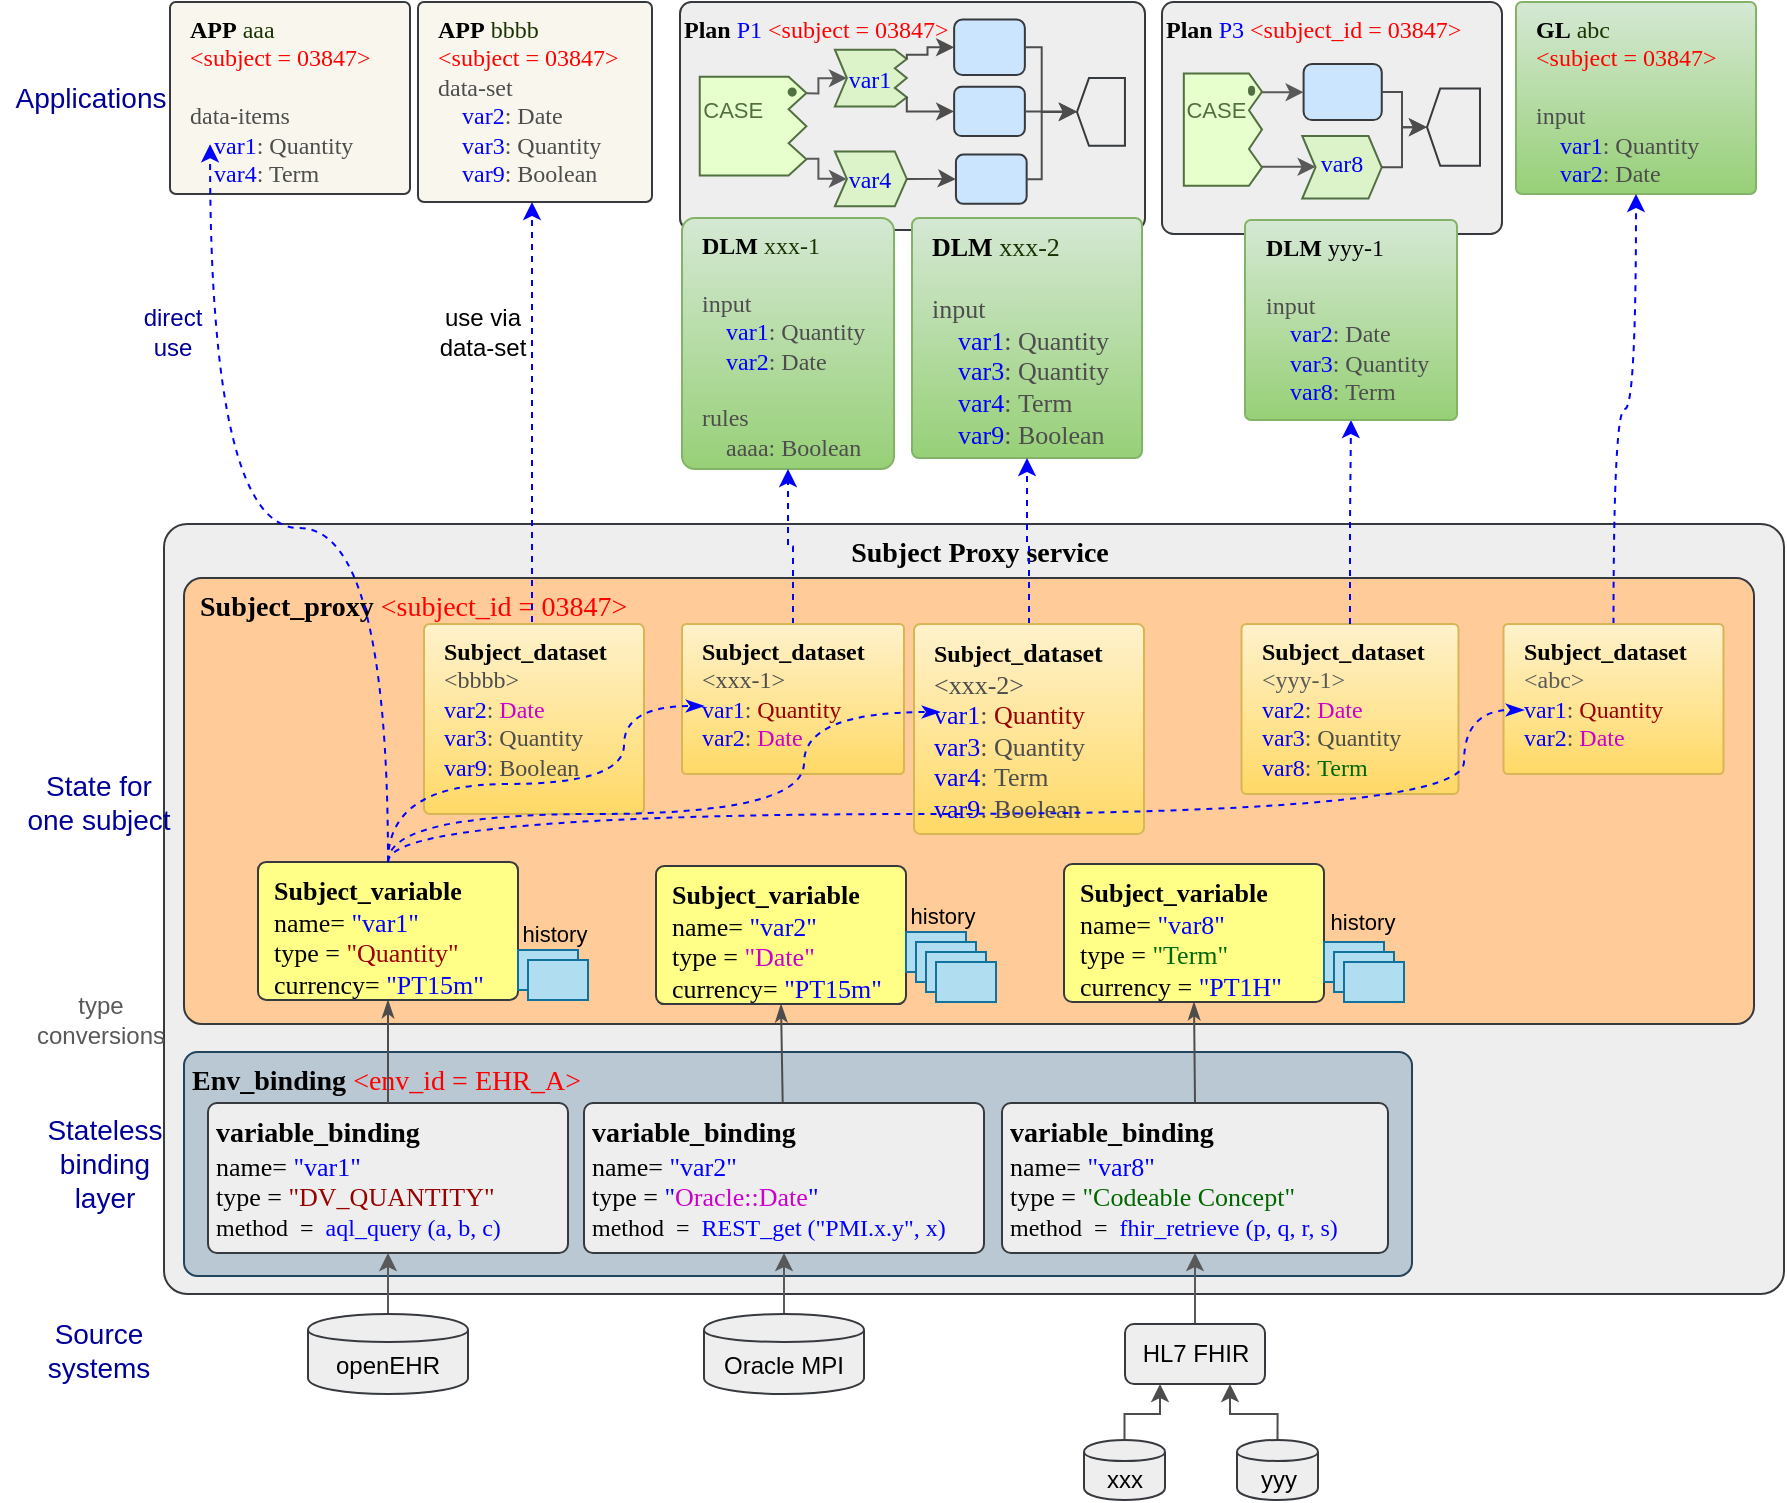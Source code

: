 <mxfile version="12.6.5" type="device"><diagram id="-mjmxiD4SZ3i_Z-_ZSI0" name="Page-1"><mxGraphModel dx="1366" dy="816" grid="1" gridSize="10" guides="1" tooltips="1" connect="1" arrows="1" fold="1" page="1" pageScale="1" pageWidth="1169" pageHeight="827" math="0" shadow="0"><root><mxCell id="0"/><mxCell id="1" parent="0"/><mxCell id="zqO9n0Ix8KRmHUmPDD_M-1" value="&lt;div style=&quot;font-size: 14px&quot;&gt;Subject Proxy service&lt;/div&gt;" style="rounded=1;whiteSpace=wrap;html=1;fontSize=14;arcSize=3;verticalAlign=top;fillColor=#eeeeee;strokeColor=#36393d;fontFamily=Tahoma;align=center;spacingLeft=6;strokeWidth=1;fontStyle=1" parent="1" vertex="1"><mxGeometry x="150" y="295" width="810" height="385" as="geometry"/></mxCell><mxCell id="NUqWAFuIo_M2H8af_ZL4-5" value="&lt;font style=&quot;font-size: 14px&quot;&gt;&lt;b&gt;Env_binding&amp;nbsp;&lt;/b&gt;&lt;font style=&quot;font-size: 14px&quot; color=&quot;#ff0000&quot;&gt;&amp;lt;env_id = EHR_A&amp;gt;&lt;/font&gt;&lt;/font&gt;&lt;font style=&quot;font-size: 12px&quot;&gt;&lt;br style=&quot;font-size: 12px&quot;&gt;&lt;div style=&quot;font-size: 12px&quot;&gt;&lt;br&gt;&lt;/div&gt;&lt;/font&gt;" style="rounded=1;whiteSpace=wrap;html=1;fontSize=12;arcSize=6;verticalAlign=top;fillColor=#bac8d3;strokeColor=#23445d;spacingLeft=2;fontFamily=Tahoma;align=left;" parent="1" vertex="1"><mxGeometry x="160" y="559" width="614" height="112" as="geometry"/></mxCell><mxCell id="dO6ojmiXCGP0qlEIDVPj-18" value="&lt;font style=&quot;font-size: 14px&quot;&gt;&lt;b&gt;variable_binding&lt;/b&gt;&lt;/font&gt;&lt;font style=&quot;font-size: 12px&quot;&gt;&lt;br style=&quot;font-size: 12px&quot;&gt;&lt;div style=&quot;font-size: 12px&quot;&gt;&lt;div style=&quot;font-size: 13px&quot;&gt;name=&amp;nbsp;&lt;font color=&quot;#0000ff&quot;&gt;&quot;var1&quot;&lt;/font&gt;&lt;/div&gt;&lt;div style=&quot;font-size: 13px&quot;&gt;type =&amp;nbsp;&lt;font color=&quot;#990000&quot;&gt;&quot;DV_QUANTITY&quot;&lt;/font&gt;&lt;/div&gt;&lt;/div&gt;&lt;div style=&quot;font-size: 12px&quot;&gt;&lt;font style=&quot;font-size: 12px&quot;&gt;method&lt;/font&gt;&lt;font style=&quot;font-size: 12px&quot;&gt;&amp;nbsp;&lt;/font&gt;&lt;font style=&quot;font-size: 12px&quot;&gt;&amp;nbsp;&lt;/font&gt;&lt;font style=&quot;font-size: 12px&quot;&gt;=&lt;font color=&quot;#595959&quot;&gt;&amp;nbsp;&lt;/font&gt;&lt;/font&gt;&lt;span style=&quot;color: rgb(89 , 89 , 89)&quot;&gt;&amp;nbsp;&lt;/span&gt;&lt;font color=&quot;#0000ff&quot;&gt;aql_query (a, b, c)&lt;/font&gt;&lt;/div&gt;&lt;/font&gt;" style="rounded=1;whiteSpace=wrap;html=1;fontSize=12;arcSize=6;verticalAlign=top;fillColor=#eeeeee;strokeColor=#36393d;spacingLeft=2;fontFamily=Tahoma;align=left;" parent="1" vertex="1"><mxGeometry x="172" y="584.5" width="180" height="75" as="geometry"/></mxCell><mxCell id="_LK7_smX9xSfELz9Xk2h-5" value="" style="group" parent="1" vertex="1" connectable="0"><mxGeometry x="408" y="34" width="232.5" height="114" as="geometry"/></mxCell><mxCell id="RvP3062w9t06JpOHgTbH-34" value="&lt;font style=&quot;font-size: 12px&quot;&gt;&lt;b style=&quot;color: rgb(0 , 0 , 0) ; font-size: 12px&quot;&gt;Plan&lt;/b&gt;&amp;nbsp;&lt;span style=&quot;font-size: 12px&quot;&gt;&lt;font color=&quot;#0000ff&quot;&gt;P1&amp;nbsp;&lt;/font&gt;&lt;/span&gt;&lt;/font&gt;&lt;span style=&quot;color: rgb(255 , 0 , 0)&quot;&gt;&amp;lt;subject = 03847&amp;gt;&lt;/span&gt;" style="rounded=1;whiteSpace=wrap;html=1;fontSize=12;arcSize=5;fillColor=#eeeeee;strokeColor=#36393d;verticalAlign=top;fontFamily=Tahoma;align=left;" parent="_LK7_smX9xSfELz9Xk2h-5" vertex="1"><mxGeometry width="232.5" height="114" as="geometry"/></mxCell><mxCell id="_LK7_smX9xSfELz9Xk2h-3" value="" style="group" parent="_LK7_smX9xSfELz9Xk2h-5" vertex="1" connectable="0"><mxGeometry x="9.87" y="8.769" width="212.597" height="93.392" as="geometry"/></mxCell><mxCell id="RvP3062w9t06JpOHgTbH-13" value="var4" style="shape=stencil(tZXtboMgFIavhr8LH0Oznwtd74NSNkkpGLTtdvc7iiZlfmzVmRjNeY/vwzG8RMREVchSI4oLxHaIUs7hBuUtlhmOpaxKreqoXWUw8mB17FR18Cd9M8e6IxhX6GDqpsveEH6Fd5qLCeWdA4jxrko6d32ASePAiz8jrFv+K6lK4J91rUNUSavu/8584htQySaTkixPuf3sP8h43bQT1IfnTahkk936HypZyGQClKkgM3GQ6vQR/MUdRyd5N9Yqb32AMj7bhRBlO7Gn4mXmI+IxGzdzkuPnuQSUsjmcg0bfPvurnj9yY9jebY27c/N19iy107zb/cUD8Ef9K+1kwQco6ys9tXegD7avVSeyBinzQf8Swpim+ayNRn/AbtX4D2mFbw==);whiteSpace=wrap;html=1;fillColor=#d5e8d4;strokeColor=#82b366;gradientColor=#97d077;fontSize=12;fontColor=#0000F0;verticalAlign=top;fontStyle=0;fontFamily=Tahoma;" parent="_LK7_smX9xSfELz9Xk2h-3" vertex="1"><mxGeometry x="67.57" y="65.96" width="35.957" height="27.432" as="geometry"/></mxCell><mxCell id="RvP3062w9t06JpOHgTbH-15" value="" style="shape=stencil(tZThCoIwFIWfZn9jcwj9jVXvsfSaQ9tkrqy3b+4atFKJUJDBPUe/e9h2JVy0pWyAJLQkfE+SJE394ssOyy3FUrYNZA61m7RKnmpAp3XWVNCp3A0EpUuwyvUuPxC68+/0DxeZ0dpDlNFt5Lz5HiaV9t/SO8KG9o+oajz/Ag4sqiyox9+Zm3QFKlsjacx85V426ULUOCtb5aSWobI/mVx4ZeoSc3GSWXW25qrz0STBsf0QzV/uj8GLx3Ik0ERbLgpjYSZPoeoaZ3dq78bd0PSLHVT8lQThCQ==);whiteSpace=wrap;html=1;fontSize=12;align=center;fillColor=#cce5ff;strokeColor=#36393d;fontColor=#595959;fontFamily=Tahoma;" parent="_LK7_smX9xSfELz9Xk2h-3" vertex="1"><mxGeometry x="127.199" width="35.358" height="27.74" as="geometry"/></mxCell><mxCell id="RvP3062w9t06JpOHgTbH-17" value="" style="shape=stencil(tZThCoIwFIWfZn9jcwj9jVXvsfSaQ9tkrqy3b+4atFKJUJDBPUe/e9h2JVy0pWyAJLQkfE+SJE394ssOyy3FUrYNZA61m7RKnmpAp3XWVNCp3A0EpUuwyvUuPxC68+/0DxeZ0dpDlNFt5Lz5HiaV9t/SO8KG9o+oajz/Ag4sqiyox9+Zm3QFKlsjacx85V426ULUOCtb5aSWobI/mVx4ZeoSc3GSWXW25qrz0STBsf0QzV/uj8GLx3Ik0ERbLgpjYSZPoeoaZ3dq78bd0PSLHVT8lQThCQ==);whiteSpace=wrap;html=1;fontSize=12;align=center;fillColor=#cce5ff;strokeColor=#36393d;fontColor=#595959;fontFamily=Tahoma;" parent="_LK7_smX9xSfELz9Xk2h-3" vertex="1"><mxGeometry x="128.098" y="67.501" width="35.358" height="24.658" as="geometry"/></mxCell><mxCell id="RvP3062w9t06JpOHgTbH-12" style="edgeStyle=orthogonalEdgeStyle;rounded=0;orthogonalLoop=1;jettySize=auto;html=1;exitX=1;exitY=0.5;exitDx=0;exitDy=0;fontSize=12;strokeColor=#4D4D4D;fontFamily=Tahoma;" parent="_LK7_smX9xSfELz9Xk2h-3" source="RvP3062w9t06JpOHgTbH-13" target="RvP3062w9t06JpOHgTbH-17" edge="1"><mxGeometry relative="1" as="geometry"/></mxCell><mxCell id="RvP3062w9t06JpOHgTbH-19" value="&lt;font style=&quot;font-size: 12px&quot; color=&quot;#0000ff&quot;&gt;var1&lt;/font&gt;" style="shape=stencil(tZXbcoIwEIafJrdODgbsZSfW94iYlowxYQLV+vZdCHbkWDU6w8DsLvvtD+w/ICbKXBYKUZwjtkaUcg4nCE8hTHAIZVmorAq5o/Rabo0KlbLybq9Oele1BG1z5XVVV9kHwu9wT30wkTlrAaKdLTuVqzrApLbQi38CrB1/7kQF8A+qUj5kSZPd3M5c8BdQSZe5IEn6JLV/pHNPf4+MIxWPU+/W26GSl3yx51D7z79iN2OZgMzUPjOxldn+y7tvuxsV86mNyZxxHsJwbQYhytZiQ8XbzHMEt403c5Li5dwSFLL26KBwKR/cUc07bwx76TbaXnXzuPak2z79Rm6aTlZx42na7t/DClgap2CZxM3n9+qPbCcPvMDMuFJNrS7kB9vbZCesBiZzXv3jwWCmeauNOn/AbrLhT9okfgE=);whiteSpace=wrap;html=1;fillColor=#d5e8d4;strokeColor=#82b366;gradientColor=#97d077;fontSize=14;verticalAlign=top;fontStyle=0;fontFamily=Tahoma;" parent="_LK7_smX9xSfELz9Xk2h-3" vertex="1"><mxGeometry x="67.57" y="15.103" width="35.957" height="28.357" as="geometry"/></mxCell><mxCell id="RvP3062w9t06JpOHgTbH-9" style="edgeStyle=orthogonalEdgeStyle;rounded=0;html=1;exitX=1;exitY=0.167;exitDx=0;exitDy=0;entryX=0;entryY=0.5;entryDx=0;entryDy=0;jettySize=auto;orthogonalLoop=1;strokeColor=#4D4D4D;fontFamily=Tahoma;" parent="_LK7_smX9xSfELz9Xk2h-3" source="RvP3062w9t06JpOHgTbH-19" target="RvP3062w9t06JpOHgTbH-15" edge="1"><mxGeometry relative="1" as="geometry"><mxPoint x="172.145" y="-18.494" as="targetPoint"/><Array as="points"><mxPoint x="103.677" y="17.569"/><mxPoint x="113.865" y="17.569"/><mxPoint x="113.865" y="13.87"/></Array></mxGeometry></mxCell><mxCell id="RvP3062w9t06JpOHgTbH-21" value="" style="shape=stencil(tZThCoIwFIWfZn9jcwj9jVXvsfSaQ9tkrqy3b+4atFKJUJDBPUe/e9h2JVy0pWyAJLQkfE+SJE394ssOyy3FUrYNZA61m7RKnmpAp3XWVNCp3A0EpUuwyvUuPxC68+/0DxeZ0dpDlNFt5Lz5HiaV9t/SO8KG9o+oajz/Ag4sqiyox9+Zm3QFKlsjacx85V426ULUOCtb5aSWobI/mVx4ZeoSc3GSWXW25qrz0STBsf0QzV/uj8GLx3Ik0ERbLgpjYSZPoeoaZ3dq78bd0PSLHVT8lQThCQ==);whiteSpace=wrap;html=1;fontSize=12;align=center;fillColor=#cce5ff;strokeColor=#36393d;fontColor=#595959;fontFamily=Tahoma;" parent="_LK7_smX9xSfELz9Xk2h-3" vertex="1"><mxGeometry x="127.199" y="33.597" width="35.358" height="24.658" as="geometry"/></mxCell><mxCell id="RvP3062w9t06JpOHgTbH-18" style="edgeStyle=orthogonalEdgeStyle;rounded=0;orthogonalLoop=1;jettySize=auto;html=1;exitX=1;exitY=0.83;exitDx=0;exitDy=0;entryX=0;entryY=0.5;entryDx=0;entryDy=0;strokeColor=#4D4D4D;fontSize=12;fontFamily=Tahoma;" parent="_LK7_smX9xSfELz9Xk2h-3" source="RvP3062w9t06JpOHgTbH-19" target="RvP3062w9t06JpOHgTbH-21" edge="1"><mxGeometry relative="1" as="geometry"><Array as="points"><mxPoint x="103.132" y="45.6"/></Array></mxGeometry></mxCell><mxCell id="RvP3062w9t06JpOHgTbH-29" value="" style="shape=stencil(tZRhb4MgEIZ/DV8bhdplHxfX/Q9K2SSlYIC127/vyWkiEdtmU2PUe8/34cQDwmrf8FYSWjSEvRNKqwouEF4x3BYYct9KEVC7cKf4QUvM+ODsSV7VMfQEZRrpVOiybE+KN3inO1ktrDEAUdb4JDPKA4wrA97iB2H98L9J1AL/LIN0qJZR/XieualWoJZrVJoyh7qXrXQhalprucqfWoZa/pHJalDmmpjVBy5OX85+m2O2kk+ltbDaOgjxHgcilO3jcecjcInlzWzHXvvnvLnl3cKcJIb02V7kaGpy6y3HHexamZF9u6i934qe95f/9Kd2+rJ5DBDaejk39aBPZj+qM60CTWKdfNBD2Az3WyXbuRN2VHH7j8IN);whiteSpace=wrap;html=1;fillColor=#f5f5f5;gradientColor=#b3b3b3;fontSize=11;strokeColor=#666666;fontFamily=Tahoma;" parent="_LK7_smX9xSfELz9Xk2h-3" vertex="1"><mxGeometry x="188.626" y="29.26" width="23.972" height="33.905" as="geometry"/></mxCell><mxCell id="RvP3062w9t06JpOHgTbH-14" style="edgeStyle=orthogonalEdgeStyle;rounded=0;orthogonalLoop=1;jettySize=auto;html=1;exitX=1;exitY=0.5;exitDx=0;exitDy=0;entryX=0;entryY=0.5;entryDx=0;entryDy=0;strokeColor=#4D4D4D;fontSize=12;fontFamily=Tahoma;" parent="_LK7_smX9xSfELz9Xk2h-3" source="RvP3062w9t06JpOHgTbH-15" target="RvP3062w9t06JpOHgTbH-29" edge="1"><mxGeometry relative="1" as="geometry"><mxPoint x="174.842" y="59.293" as="targetPoint"/><Array as="points"><mxPoint x="170.982" y="14.031"/><mxPoint x="170.982" y="46.477"/></Array></mxGeometry></mxCell><mxCell id="RvP3062w9t06JpOHgTbH-16" style="edgeStyle=orthogonalEdgeStyle;rounded=0;orthogonalLoop=1;jettySize=auto;html=1;exitX=1;exitY=0.5;exitDx=0;exitDy=0;entryX=0;entryY=0.5;entryDx=0;entryDy=0;strokeColor=#4D4D4D;fontSize=12;fontFamily=Tahoma;" parent="_LK7_smX9xSfELz9Xk2h-3" source="RvP3062w9t06JpOHgTbH-17" target="RvP3062w9t06JpOHgTbH-29" edge="1"><mxGeometry relative="1" as="geometry"><mxPoint x="173.644" y="8.63" as="targetPoint"/><Array as="points"><mxPoint x="170.982" y="79.8"/><mxPoint x="170.982" y="46.477"/></Array></mxGeometry></mxCell><mxCell id="RvP3062w9t06JpOHgTbH-20" style="edgeStyle=orthogonalEdgeStyle;rounded=0;orthogonalLoop=1;jettySize=auto;html=1;exitX=1;exitY=0.5;exitDx=0;exitDy=0;entryX=0;entryY=0.5;entryDx=0;entryDy=0;strokeColor=#4D4D4D;fontSize=12;fontFamily=Tahoma;" parent="_LK7_smX9xSfELz9Xk2h-3" source="RvP3062w9t06JpOHgTbH-21" target="RvP3062w9t06JpOHgTbH-29" edge="1"><mxGeometry relative="1" as="geometry"><mxPoint x="174.842" y="81.874" as="targetPoint"/></mxGeometry></mxCell><mxCell id="RvP3062w9t06JpOHgTbH-33" style="edgeStyle=orthogonalEdgeStyle;rounded=0;orthogonalLoop=1;jettySize=auto;html=1;exitX=1;exitY=0.83;exitDx=0;exitDy=0;entryX=0.167;entryY=0.5;entryDx=0;entryDy=0;entryPerimeter=0;fontSize=12;strokeColor=#595959;fontFamily=Tahoma;" parent="_LK7_smX9xSfELz9Xk2h-3" source="dO6ojmiXCGP0qlEIDVPj-1" target="RvP3062w9t06JpOHgTbH-13" edge="1"><mxGeometry relative="1" as="geometry"><Array as="points"><mxPoint x="59.329" y="69.351"/><mxPoint x="59.329" y="79.83"/></Array><mxPoint x="31.612" y="64.203" as="sourcePoint"/></mxGeometry></mxCell><mxCell id="RvP3062w9t06JpOHgTbH-10" style="edgeStyle=orthogonalEdgeStyle;rounded=0;orthogonalLoop=1;jettySize=auto;html=1;exitX=1;exitY=0.167;exitDx=0;exitDy=0;entryX=0.167;entryY=0.5;entryDx=0;entryDy=0;entryPerimeter=0;fontSize=14;strokeColor=#595959;fontFamily=Tahoma;" parent="_LK7_smX9xSfELz9Xk2h-3" source="dO6ojmiXCGP0qlEIDVPj-1" target="RvP3062w9t06JpOHgTbH-19" edge="1"><mxGeometry relative="1" as="geometry"><mxPoint x="64.573" y="71.2" as="targetPoint"/><mxPoint x="31.612" y="41.724" as="sourcePoint"/><Array as="points"><mxPoint x="59.329" y="36.679"/><mxPoint x="59.329" y="29.281"/></Array></mxGeometry></mxCell><mxCell id="dO6ojmiXCGP0qlEIDVPj-1" value="&lt;font style=&quot;font-size: 13px&quot;&gt;&lt;span style=&quot;font-size: 13px&quot;&gt;&lt;br style=&quot;font-size: 13px&quot;&gt;&lt;/span&gt;&lt;/font&gt;" style="shape=stencil(tVbbjoMgEP0aXxuFot3HhrU/sF9ALV1JKRikl/37Rccm0kpv2sRoZsZz5ihz0AjTumQVj1BcRvg7QogQd3LhCcI0hpDVFS8s5I7MCLaWHCq1NXrHT2JjOwahSm6Ebao4j+Klu6c5MC20Uo5EaFV7lV7dkTGhHDY+A1nX/s+LKse/55YbyCZtdvU854x8gDXxOWdJmk2j9oqXfETtNKy+1uQjqzUN6/XzL/DTtJi6TGiWMV2zYvdr9EFtBsVshZSFltq4EK5towjhPF2tKL3zHOC0YTBJsnge3wFXrPHnTeFS3usjv++6IdoLWgrVQ5Nx8NSHf43rnizGtUdZN39vK8DZOAXzdFx/8qr+l+GF1DUPDZ7L38xemw0YxVlEG/7AQWCFUMutVvZNm1h+bnYJxw8YuvzJ4XV0Lwf504Ue+jUoMrgRPBTJpRRVHV7xdOZ/xOcQlf0oLGpYdrtkNyvTZuEPok38Aw==);whiteSpace=wrap;html=1;fontSize=13;fillColor=#cdeb8b;strokeColor=#36393d;align=left;verticalAlign=middle;fontFamily=Tahoma;" parent="_LK7_smX9xSfELz9Xk2h-3" vertex="1"><mxGeometry y="28.665" width="53.337" height="49.316" as="geometry"/></mxCell><mxCell id="_LK7_smX9xSfELz9Xk2h-39" value="&lt;div style=&quot;font-size: 12px&quot;&gt;&lt;b style=&quot;font-size: 12px&quot;&gt;APP&lt;/b&gt;&amp;nbsp;&lt;font color=&quot;#1a3300&quot;&gt;bbbb&lt;/font&gt;&lt;span style=&quot;color: rgb(89 , 89 , 89)&quot;&gt;&amp;nbsp; &amp;nbsp; &amp;nbsp; &amp;nbsp;&amp;nbsp;&lt;/span&gt;&lt;/div&gt;&lt;span style=&quot;color: rgb(255 , 0 , 0)&quot;&gt;&amp;lt;subject = 03847&amp;gt;&lt;/span&gt;&lt;font color=&quot;#4d4d4d&quot;&gt;&lt;br&gt;data-set&lt;br&gt;&lt;/font&gt;&lt;div&gt;&lt;span style=&quot;white-space: nowrap&quot;&gt;&lt;font color=&quot;#4d4d4d&quot;&gt;&amp;nbsp; &amp;nbsp;&amp;nbsp;&lt;/font&gt;&lt;font color=&quot;#0000ff&quot;&gt;var2&lt;/font&gt;&lt;/span&gt;&lt;span style=&quot;color: rgb(77 , 77 , 77) ; white-space: nowrap&quot;&gt;:&amp;nbsp;&lt;/span&gt;&lt;font style=&quot;color: rgb(77 , 77 , 77) ; white-space: nowrap&quot;&gt;Date&lt;/font&gt;&lt;br&gt;&lt;/div&gt;&lt;font color=&quot;#4d4d4d&quot;&gt;&lt;span style=&quot;white-space: nowrap&quot;&gt;&lt;div&gt;&lt;/div&gt;&lt;/span&gt;&lt;/font&gt;&lt;div&gt;&lt;span style=&quot;white-space: nowrap&quot;&gt;&lt;font color=&quot;#4d4d4d&quot;&gt;&amp;nbsp; &amp;nbsp;&amp;nbsp;&lt;/font&gt;&lt;font color=&quot;#0000ff&quot;&gt;var3&lt;/font&gt;&lt;/span&gt;&lt;span style=&quot;color: rgb(77 , 77 , 77) ; white-space: nowrap&quot;&gt;:&amp;nbsp;&lt;/span&gt;&lt;font style=&quot;color: rgb(77 , 77 , 77) ; white-space: nowrap&quot;&gt;Quantity&lt;/font&gt;&lt;/div&gt;&lt;div&gt;&lt;div&gt;&lt;span style=&quot;white-space: nowrap&quot;&gt;&lt;font color=&quot;#4d4d4d&quot;&gt;&amp;nbsp; &amp;nbsp;&amp;nbsp;&lt;/font&gt;&lt;font color=&quot;#0000ff&quot;&gt;var9&lt;/font&gt;&lt;/span&gt;&lt;span style=&quot;color: rgb(77 , 77 , 77) ; white-space: nowrap&quot;&gt;:&amp;nbsp;&lt;/span&gt;&lt;font style=&quot;color: rgb(77 , 77 , 77) ; white-space: nowrap&quot;&gt;Boolean&lt;/font&gt;&lt;/div&gt;&lt;/div&gt;" style="rounded=1;whiteSpace=wrap;html=1;fontSize=12;arcSize=3;verticalAlign=top;fillColor=#f9f7ed;strokeColor=#36393d;align=left;spacingLeft=8;fontFamily=Tahoma;" parent="1" vertex="1"><mxGeometry x="277" y="34" width="117" height="100" as="geometry"/></mxCell><mxCell id="_LK7_smX9xSfELz9Xk2h-45" value="&lt;div style=&quot;font-size: 14px&quot;&gt;&lt;font style=&quot;font-size: 14px&quot;&gt;&lt;span style=&quot;font-size: 14px&quot;&gt;&lt;b&gt;Subject_proxy&lt;/b&gt;&amp;nbsp;&lt;/span&gt;&lt;/font&gt;&lt;font color=&quot;#ff0000&quot;&gt;&amp;lt;subject_id = 03847&amp;gt;&lt;/font&gt;&lt;/div&gt;&lt;div style=&quot;font-size: 14px&quot;&gt;&lt;br&gt;&lt;/div&gt;&lt;div style=&quot;font-size: 14px&quot;&gt;&lt;br&gt;&lt;/div&gt;" style="rounded=1;whiteSpace=wrap;html=1;fontSize=14;arcSize=4;verticalAlign=top;fillColor=#ffcc99;strokeColor=#36393d;fontFamily=Tahoma;align=left;spacingLeft=6;strokeWidth=1;" parent="1" vertex="1"><mxGeometry x="160" y="322" width="785" height="223" as="geometry"/></mxCell><mxCell id="_LK7_smX9xSfELz9Xk2h-53" style="rounded=0;orthogonalLoop=1;jettySize=auto;html=1;exitX=0.5;exitY=0;exitDx=0;exitDy=0;fontSize=12;endArrow=classicThin;endFill=1;startArrow=none;startFill=0;entryX=0.5;entryY=1;entryDx=0;entryDy=0;strokeColor=#4D4D4D;" parent="1" source="dO6ojmiXCGP0qlEIDVPj-18" target="NUqWAFuIo_M2H8af_ZL4-1" edge="1"><mxGeometry relative="1" as="geometry"><mxPoint x="554" y="363.25" as="sourcePoint"/><mxPoint x="540" y="484" as="targetPoint"/></mxGeometry></mxCell><mxCell id="_LK7_smX9xSfELz9Xk2h-54" style="rounded=0;orthogonalLoop=1;jettySize=auto;html=1;fontSize=12;endArrow=classicThin;endFill=1;startArrow=none;startFill=0;entryX=0.5;entryY=1;entryDx=0;entryDy=0;strokeColor=#4D4D4D;" parent="1" source="NUqWAFuIo_M2H8af_ZL4-10" target="NUqWAFuIo_M2H8af_ZL4-3" edge="1"><mxGeometry relative="1" as="geometry"><mxPoint x="475.375" y="597" as="sourcePoint"/><mxPoint x="504" y="404.25" as="targetPoint"/></mxGeometry></mxCell><mxCell id="_LK7_smX9xSfELz9Xk2h-55" style="rounded=0;orthogonalLoop=1;jettySize=auto;html=1;exitX=0.5;exitY=0;exitDx=0;exitDy=0;fontSize=12;endArrow=classicThin;endFill=1;startArrow=none;startFill=0;entryX=0.5;entryY=1;entryDx=0;entryDy=0;strokeColor=#4D4D4D;" parent="1" source="NUqWAFuIo_M2H8af_ZL4-11" target="NUqWAFuIo_M2H8af_ZL4-4" edge="1"><mxGeometry relative="1" as="geometry"><mxPoint x="721.375" y="587" as="sourcePoint"/><mxPoint x="473.9" y="434.172" as="targetPoint"/></mxGeometry></mxCell><mxCell id="_LK7_smX9xSfELz9Xk2h-32" value="&lt;div style=&quot;font-size: 12px&quot;&gt;&lt;b style=&quot;font-size: 12px&quot;&gt;GL&lt;/b&gt;&amp;nbsp;&lt;font color=&quot;#1a3300&quot;&gt;abc&lt;/font&gt;&lt;span style=&quot;color: rgb(89 , 89 , 89)&quot;&gt;&amp;nbsp;&lt;/span&gt;&lt;/div&gt;&lt;span style=&quot;color: rgb(255 , 0 , 0)&quot;&gt;&amp;lt;subject = 03847&amp;gt;&lt;/span&gt;&lt;div style=&quot;font-size: 12px&quot;&gt;&lt;span style=&quot;color: rgb(89 , 89 , 89)&quot;&gt;&amp;nbsp;&amp;nbsp; &amp;nbsp; &amp;nbsp; &amp;nbsp;&lt;/span&gt;&lt;span style=&quot;color: rgb(89 , 89 , 89)&quot;&gt;&amp;nbsp; &amp;nbsp; &amp;nbsp; &amp;nbsp;&lt;/span&gt;&lt;/div&gt;&lt;div style=&quot;font-size: 12px&quot;&gt;&lt;font color=&quot;#4d4d4d&quot; style=&quot;white-space: nowrap&quot;&gt;input&lt;br&gt;&lt;/font&gt;&lt;div&gt;&lt;span style=&quot;white-space: nowrap&quot;&gt;&lt;font color=&quot;#4d4d4d&quot;&gt;&amp;nbsp; &amp;nbsp;&amp;nbsp;&lt;/font&gt;&lt;font color=&quot;#0000ff&quot;&gt;var1&lt;/font&gt;&lt;/span&gt;&lt;span style=&quot;color: rgb(77 , 77 , 77) ; white-space: nowrap&quot;&gt;:&amp;nbsp;&lt;/span&gt;&lt;font style=&quot;color: rgb(77 , 77 , 77) ; white-space: nowrap&quot;&gt;Quantity&lt;/font&gt;&lt;br&gt;&lt;/div&gt;&lt;font color=&quot;#4d4d4d&quot;&gt;&lt;span style=&quot;white-space: nowrap&quot;&gt;&lt;div&gt;&lt;/div&gt;&lt;/span&gt;&lt;/font&gt;&lt;div&gt;&lt;span style=&quot;white-space: nowrap&quot;&gt;&lt;font color=&quot;#4d4d4d&quot;&gt;&amp;nbsp; &amp;nbsp;&amp;nbsp;&lt;/font&gt;&lt;font color=&quot;#0000ff&quot;&gt;var2&lt;/font&gt;&lt;/span&gt;&lt;span style=&quot;color: rgb(77 , 77 , 77) ; white-space: nowrap&quot;&gt;:&amp;nbsp;&lt;/span&gt;&lt;font style=&quot;color: rgb(77 , 77 , 77) ; white-space: nowrap&quot;&gt;Date&lt;/font&gt;&lt;/div&gt;&lt;/div&gt;" style="rounded=1;whiteSpace=wrap;html=1;fontSize=12;arcSize=3;verticalAlign=top;fillColor=#d5e8d4;strokeColor=#82b366;align=left;spacingLeft=8;fontFamily=Tahoma;gradientColor=#97d077;" parent="1" vertex="1"><mxGeometry x="826" y="34" width="120" height="96" as="geometry"/></mxCell><mxCell id="_LK7_smX9xSfELz9Xk2h-37" value="&lt;font color=&quot;#4d4d4d&quot;&gt;&lt;br&gt;&lt;/font&gt;" style="text;align=left;verticalAlign=middle;resizable=0;points=[];autosize=1;html=1;fontSize=12;fontFamily=Tahoma;" parent="1" vertex="1"><mxGeometry x="683" y="204.25" width="20" height="20" as="geometry"/></mxCell><mxCell id="_LK7_smX9xSfELz9Xk2h-8" value="&lt;div style=&quot;font-size: 13px&quot;&gt;&lt;font style=&quot;font-size: 13px&quot;&gt;&lt;b&gt;DLM&lt;/b&gt; &lt;font style=&quot;font-size: 13px&quot; color=&quot;#1a3300&quot;&gt;xxx-2&lt;/font&gt;&lt;/font&gt;&lt;/div&gt;&lt;font style=&quot;font-size: 13px&quot;&gt;&lt;font color=&quot;#595959&quot; style=&quot;font-size: 13px&quot;&gt;&lt;div&gt;&amp;nbsp; &amp;nbsp; &amp;nbsp; &amp;nbsp; &amp;nbsp;&amp;nbsp; &amp;nbsp; &amp;nbsp; &amp;nbsp;&lt;/div&gt;&lt;/font&gt;&lt;font color=&quot;#4d4d4d&quot; style=&quot;font-size: 13px&quot;&gt;input&lt;br&gt;&lt;/font&gt;&lt;/font&gt;&lt;div style=&quot;font-size: 13px&quot;&gt;&lt;font style=&quot;font-size: 13px&quot;&gt;&lt;span style=&quot;white-space: nowrap&quot;&gt;&lt;font color=&quot;#4d4d4d&quot; style=&quot;font-size: 13px&quot;&gt;&amp;nbsp; &amp;nbsp;&amp;nbsp;&lt;/font&gt;&lt;font color=&quot;#0000ff&quot; style=&quot;font-size: 13px&quot;&gt;var1&lt;/font&gt;&lt;/span&gt;&lt;span style=&quot;color: rgb(77 , 77 , 77) ; white-space: nowrap&quot;&gt;:&amp;nbsp;&lt;/span&gt;&lt;font style=&quot;color: rgb(77 , 77 , 77) ; white-space: nowrap ; font-size: 13px&quot;&gt;Quantity&lt;/font&gt;&lt;br&gt;&lt;/font&gt;&lt;/div&gt;&lt;font color=&quot;#4d4d4d&quot; style=&quot;font-size: 13px&quot;&gt;&lt;span style=&quot;white-space: nowrap&quot;&gt;&lt;div&gt;&lt;/div&gt;&lt;/span&gt;&lt;/font&gt;&lt;div style=&quot;font-size: 13px&quot;&gt;&lt;font style=&quot;font-size: 13px&quot;&gt;&lt;span style=&quot;white-space: nowrap&quot;&gt;&lt;font color=&quot;#4d4d4d&quot; style=&quot;font-size: 13px&quot;&gt;&amp;nbsp; &amp;nbsp;&amp;nbsp;&lt;/font&gt;&lt;font color=&quot;#0000ff&quot; style=&quot;font-size: 13px&quot;&gt;var3&lt;/font&gt;&lt;/span&gt;&lt;span style=&quot;color: rgb(77 , 77 , 77) ; white-space: nowrap&quot;&gt;:&amp;nbsp;&lt;/span&gt;&lt;font style=&quot;color: rgb(77 , 77 , 77) ; white-space: nowrap ; font-size: 13px&quot;&gt;Quantity&lt;/font&gt;&lt;br&gt;&lt;/font&gt;&lt;/div&gt;&lt;font color=&quot;#4d4d4d&quot; style=&quot;font-size: 13px&quot;&gt;&lt;span style=&quot;white-space: nowrap&quot;&gt;&lt;div&gt;&lt;/div&gt;&lt;/span&gt;&lt;/font&gt;&lt;div style=&quot;font-size: 13px&quot;&gt;&lt;font style=&quot;font-size: 13px&quot;&gt;&lt;span style=&quot;white-space: nowrap&quot;&gt;&lt;font color=&quot;#4d4d4d&quot; style=&quot;font-size: 13px&quot;&gt;&amp;nbsp; &amp;nbsp;&amp;nbsp;&lt;/font&gt;&lt;font color=&quot;#0000ff&quot; style=&quot;font-size: 13px&quot;&gt;var4&lt;/font&gt;&lt;/span&gt;&lt;span style=&quot;color: rgb(77 , 77 , 77) ; white-space: nowrap&quot;&gt;:&amp;nbsp;&lt;/span&gt;&lt;font style=&quot;color: rgb(77 , 77 , 77) ; white-space: nowrap ; font-size: 13px&quot;&gt;Term&lt;/font&gt;&lt;br&gt;&lt;/font&gt;&lt;/div&gt;&lt;font color=&quot;#4d4d4d&quot; style=&quot;font-size: 13px&quot;&gt;&lt;span style=&quot;white-space: nowrap&quot;&gt;&lt;div&gt;&lt;/div&gt;&lt;/span&gt;&lt;/font&gt;&lt;div style=&quot;font-size: 13px&quot;&gt;&lt;font style=&quot;font-size: 13px&quot;&gt;&lt;span style=&quot;white-space: nowrap&quot;&gt;&lt;font color=&quot;#4d4d4d&quot; style=&quot;font-size: 13px&quot;&gt;&amp;nbsp; &amp;nbsp;&amp;nbsp;&lt;/font&gt;&lt;font color=&quot;#0000ff&quot; style=&quot;font-size: 13px&quot;&gt;var9&lt;/font&gt;&lt;/span&gt;&lt;span style=&quot;color: rgb(77 , 77 , 77) ; white-space: nowrap&quot;&gt;:&amp;nbsp;&lt;/span&gt;&lt;font style=&quot;color: rgb(77 , 77 , 77) ; white-space: nowrap ; font-size: 13px&quot;&gt;Boolean&lt;/font&gt;&lt;/font&gt;&lt;/div&gt;&lt;font color=&quot;#4d4d4d&quot; style=&quot;font-size: 13px&quot;&gt;&lt;br style=&quot;white-space: nowrap&quot;&gt;&lt;/font&gt;" style="rounded=1;whiteSpace=wrap;html=1;fontSize=12;arcSize=3;verticalAlign=top;fillColor=#d5e8d4;strokeColor=#82b366;align=left;spacingLeft=8;fontFamily=Tahoma;gradientColor=#97d077;" parent="1" vertex="1"><mxGeometry x="524" y="142" width="115" height="120" as="geometry"/></mxCell><mxCell id="FIS6dUo_zFH7hWUobFA_-15" style="edgeStyle=orthogonalEdgeStyle;rounded=0;orthogonalLoop=1;jettySize=auto;html=1;exitX=0.5;exitY=0;exitDx=0;exitDy=0;dashed=1;strokeColor=#0000FF;" parent="1" source="FIS6dUo_zFH7hWUobFA_-1" target="_LK7_smX9xSfELz9Xk2h-39" edge="1"><mxGeometry relative="1" as="geometry"><Array as="points"><mxPoint x="334" y="350"/></Array></mxGeometry></mxCell><mxCell id="FIS6dUo_zFH7hWUobFA_-1" value="&lt;div style=&quot;font-size: 12px&quot;&gt;&lt;b style=&quot;font-size: 12px&quot;&gt;Subject_dataset&lt;/b&gt;&amp;nbsp;&lt;br&gt;&lt;font color=&quot;#4d4d4d&quot;&gt;&amp;lt;bbbb&amp;gt;&lt;/font&gt;&lt;span style=&quot;color: rgb(89 , 89 , 89)&quot;&gt;&amp;nbsp; &amp;nbsp;&amp;nbsp;&lt;/span&gt;&lt;/div&gt;&lt;div&gt;&lt;span style=&quot;white-space: nowrap&quot;&gt;&lt;font color=&quot;#0000ff&quot;&gt;var2&lt;/font&gt;&lt;/span&gt;&lt;span style=&quot;color: rgb(77 , 77 , 77) ; white-space: nowrap&quot;&gt;:&amp;nbsp;&lt;/span&gt;&lt;font style=&quot;white-space: nowrap&quot; color=&quot;#cc00cc&quot;&gt;Date&lt;/font&gt;&lt;br&gt;&lt;/div&gt;&lt;font color=&quot;#4d4d4d&quot;&gt;&lt;span style=&quot;white-space: nowrap&quot;&gt;&lt;div&gt;&lt;/div&gt;&lt;/span&gt;&lt;/font&gt;&lt;div&gt;&lt;span style=&quot;white-space: nowrap&quot;&gt;&lt;font color=&quot;#0000ff&quot;&gt;var3&lt;/font&gt;&lt;/span&gt;&lt;span style=&quot;color: rgb(77 , 77 , 77) ; white-space: nowrap&quot;&gt;:&amp;nbsp;&lt;/span&gt;&lt;font style=&quot;color: rgb(77 , 77 , 77) ; white-space: nowrap&quot;&gt;Quantity&lt;/font&gt;&lt;/div&gt;&lt;div&gt;&lt;div&gt;&lt;span style=&quot;white-space: nowrap&quot;&gt;&lt;font color=&quot;#0000ff&quot;&gt;var9&lt;/font&gt;&lt;/span&gt;&lt;span style=&quot;color: rgb(77 , 77 , 77) ; white-space: nowrap&quot;&gt;:&amp;nbsp;&lt;/span&gt;&lt;font style=&quot;color: rgb(77 , 77 , 77) ; white-space: nowrap&quot;&gt;Boolean&lt;/font&gt;&lt;/div&gt;&lt;/div&gt;" style="rounded=1;whiteSpace=wrap;html=1;fontSize=12;arcSize=3;verticalAlign=top;fillColor=#fff2cc;strokeColor=#d6b656;align=left;spacingLeft=8;fontFamily=Tahoma;gradientColor=#ffd966;" parent="1" vertex="1"><mxGeometry x="280" y="345" width="110" height="95" as="geometry"/></mxCell><mxCell id="FIS6dUo_zFH7hWUobFA_-13" style="edgeStyle=orthogonalEdgeStyle;rounded=0;orthogonalLoop=1;jettySize=auto;html=1;exitX=0.5;exitY=0;exitDx=0;exitDy=0;entryX=0.5;entryY=1;entryDx=0;entryDy=0;dashed=1;strokeColor=#0000FF;" parent="1" source="FIS6dUo_zFH7hWUobFA_-4" target="_LK7_smX9xSfELz9Xk2h-8" edge="1"><mxGeometry relative="1" as="geometry"/></mxCell><mxCell id="FIS6dUo_zFH7hWUobFA_-4" value="&lt;b&gt;Subject_&lt;/b&gt;&lt;b style=&quot;font-size: 13px&quot;&gt;dataset&lt;/b&gt;&lt;b&gt;&lt;br&gt;&lt;/b&gt;&lt;div style=&quot;font-size: 13px&quot;&gt;&lt;font style=&quot;font-size: 13px&quot;&gt;&lt;font color=&quot;#4d4d4d&quot;&gt;&amp;lt;&lt;font style=&quot;font-size: 13px&quot;&gt;xxx-2&amp;gt;&lt;/font&gt;&lt;/font&gt;&lt;/font&gt;&lt;span style=&quot;color: rgb(89 , 89 , 89)&quot;&gt;&amp;nbsp;&lt;/span&gt;&lt;/div&gt;&lt;div style=&quot;font-size: 13px&quot;&gt;&lt;font style=&quot;font-size: 13px&quot;&gt;&lt;span style=&quot;white-space: nowrap&quot;&gt;&lt;font color=&quot;#0000ff&quot; style=&quot;font-size: 13px&quot;&gt;var1&lt;/font&gt;&lt;/span&gt;&lt;span style=&quot;color: rgb(77 , 77 , 77) ; white-space: nowrap&quot;&gt;:&amp;nbsp;&lt;/span&gt;&lt;font style=&quot;white-space: nowrap ; font-size: 13px&quot; color=&quot;#990000&quot;&gt;Quantity&lt;/font&gt;&lt;br&gt;&lt;/font&gt;&lt;/div&gt;&lt;font color=&quot;#4d4d4d&quot; style=&quot;font-size: 13px&quot;&gt;&lt;span style=&quot;white-space: nowrap&quot;&gt;&lt;div&gt;&lt;/div&gt;&lt;/span&gt;&lt;/font&gt;&lt;div style=&quot;font-size: 13px&quot;&gt;&lt;font style=&quot;font-size: 13px&quot;&gt;&lt;span style=&quot;white-space: nowrap&quot;&gt;&lt;font color=&quot;#0000ff&quot; style=&quot;font-size: 13px&quot;&gt;var3&lt;/font&gt;&lt;/span&gt;&lt;span style=&quot;color: rgb(77 , 77 , 77) ; white-space: nowrap&quot;&gt;:&amp;nbsp;&lt;/span&gt;&lt;font style=&quot;color: rgb(77 , 77 , 77) ; white-space: nowrap ; font-size: 13px&quot;&gt;Quantity&lt;/font&gt;&lt;br&gt;&lt;/font&gt;&lt;/div&gt;&lt;font color=&quot;#4d4d4d&quot; style=&quot;font-size: 13px&quot;&gt;&lt;span style=&quot;white-space: nowrap&quot;&gt;&lt;div&gt;&lt;/div&gt;&lt;/span&gt;&lt;/font&gt;&lt;div style=&quot;font-size: 13px&quot;&gt;&lt;font style=&quot;font-size: 13px&quot;&gt;&lt;span style=&quot;white-space: nowrap&quot;&gt;&lt;font color=&quot;#0000ff&quot; style=&quot;font-size: 13px&quot;&gt;var4&lt;/font&gt;&lt;/span&gt;&lt;span style=&quot;color: rgb(77 , 77 , 77) ; white-space: nowrap&quot;&gt;:&amp;nbsp;&lt;/span&gt;&lt;font style=&quot;color: rgb(77 , 77 , 77) ; white-space: nowrap ; font-size: 13px&quot;&gt;Term&lt;/font&gt;&lt;br&gt;&lt;/font&gt;&lt;/div&gt;&lt;font color=&quot;#4d4d4d&quot; style=&quot;font-size: 13px&quot;&gt;&lt;span style=&quot;white-space: nowrap&quot;&gt;&lt;div&gt;&lt;/div&gt;&lt;/span&gt;&lt;/font&gt;&lt;div style=&quot;font-size: 13px&quot;&gt;&lt;font style=&quot;font-size: 13px&quot;&gt;&lt;span style=&quot;white-space: nowrap&quot;&gt;&lt;font color=&quot;#0000ff&quot; style=&quot;font-size: 13px&quot;&gt;var9&lt;/font&gt;&lt;/span&gt;&lt;span style=&quot;color: rgb(77 , 77 , 77) ; white-space: nowrap&quot;&gt;:&amp;nbsp;&lt;/span&gt;&lt;font style=&quot;color: rgb(77 , 77 , 77) ; white-space: nowrap ; font-size: 13px&quot;&gt;Boolean&lt;/font&gt;&lt;/font&gt;&lt;/div&gt;&lt;font color=&quot;#4d4d4d&quot; style=&quot;font-size: 13px&quot;&gt;&lt;br style=&quot;white-space: nowrap&quot;&gt;&lt;/font&gt;" style="rounded=1;whiteSpace=wrap;html=1;fontSize=12;arcSize=3;verticalAlign=top;fillColor=#fff2cc;strokeColor=#d6b656;align=left;spacingLeft=8;fontFamily=Tahoma;gradientColor=#ffd966;" parent="1" vertex="1"><mxGeometry x="525" y="345" width="115" height="105" as="geometry"/></mxCell><mxCell id="FIS6dUo_zFH7hWUobFA_-5" value="&lt;b&gt;Subject_&lt;/b&gt;&lt;b&gt;dataset&lt;/b&gt;&lt;b&gt;&lt;br&gt;&lt;/b&gt;&lt;div&gt;&lt;font style=&quot;font-size: 12px&quot;&gt;&lt;font color=&quot;#595959&quot;&gt;&amp;lt;yyy-1&amp;gt;&lt;/font&gt;&lt;/font&gt;&lt;/div&gt;&lt;div&gt;&lt;font style=&quot;font-size: 12px&quot;&gt;&lt;span style=&quot;white-space: nowrap&quot;&gt;&lt;font color=&quot;#0000ff&quot; style=&quot;font-size: 12px&quot;&gt;var2&lt;/font&gt;&lt;/span&gt;&lt;span style=&quot;color: rgb(77 , 77 , 77) ; white-space: nowrap&quot;&gt;:&amp;nbsp;&lt;/span&gt;&lt;font style=&quot;white-space: nowrap ; font-size: 12px&quot; color=&quot;#cc00cc&quot;&gt;Date&lt;/font&gt;&lt;br&gt;&lt;/font&gt;&lt;/div&gt;&lt;font color=&quot;#4d4d4d&quot; style=&quot;font-size: 12px&quot;&gt;&lt;span style=&quot;white-space: nowrap&quot;&gt;&lt;div&gt;&lt;/div&gt;&lt;/span&gt;&lt;/font&gt;&lt;div&gt;&lt;font style=&quot;font-size: 12px&quot;&gt;&lt;span style=&quot;white-space: nowrap&quot;&gt;&lt;font color=&quot;#0000ff&quot; style=&quot;font-size: 12px&quot;&gt;var3&lt;/font&gt;&lt;/span&gt;&lt;span style=&quot;color: rgb(77 , 77 , 77) ; white-space: nowrap&quot;&gt;:&amp;nbsp;&lt;/span&gt;&lt;font style=&quot;color: rgb(77 , 77 , 77) ; white-space: nowrap ; font-size: 12px&quot;&gt;Quantity&lt;/font&gt;&lt;br&gt;&lt;/font&gt;&lt;/div&gt;&lt;font color=&quot;#4d4d4d&quot; style=&quot;font-size: 12px&quot;&gt;&lt;span style=&quot;white-space: nowrap&quot;&gt;&lt;div&gt;&lt;/div&gt;&lt;/span&gt;&lt;/font&gt;&lt;div&gt;&lt;font style=&quot;font-size: 12px&quot;&gt;&lt;span style=&quot;white-space: nowrap&quot;&gt;&lt;font color=&quot;#0000ff&quot; style=&quot;font-size: 12px&quot;&gt;var8&lt;/font&gt;&lt;/span&gt;&lt;span style=&quot;color: rgb(77 , 77 , 77) ; white-space: nowrap&quot;&gt;:&amp;nbsp;&lt;/span&gt;&lt;font style=&quot;white-space: nowrap ; font-size: 12px&quot; color=&quot;#006600&quot;&gt;Term&lt;/font&gt;&lt;/font&gt;&lt;/div&gt;&lt;font style=&quot;font-size: 12px&quot;&gt;&lt;font color=&quot;#595959&quot; style=&quot;font-size: 12px&quot;&gt;&lt;br&gt;&lt;/font&gt;&lt;/font&gt;" style="rounded=1;whiteSpace=wrap;html=1;fontSize=12;arcSize=3;verticalAlign=top;fillColor=#fff2cc;strokeColor=#d6b656;align=left;spacingLeft=8;fontFamily=Tahoma;gradientColor=#ffd966;" parent="1" vertex="1"><mxGeometry x="688.75" y="345" width="108.5" height="85" as="geometry"/></mxCell><mxCell id="RvP3062w9t06JpOHgTbH-71" value="&lt;div style=&quot;font-size: 12px&quot;&gt;&lt;b style=&quot;font-size: 12px&quot;&gt;DLM&lt;/b&gt; &lt;span style=&quot;font-size: 12px&quot;&gt;&lt;font style=&quot;font-size: 12px&quot; color=&quot;#1a3300&quot;&gt;xxx-1&lt;/font&gt;&lt;/span&gt;&lt;/div&gt;&lt;font color=&quot;#595959&quot; style=&quot;font-size: 12px&quot;&gt;&lt;div style=&quot;font-size: 12px&quot;&gt;&lt;span style=&quot;font-size: 12px&quot;&gt;&amp;nbsp; &amp;nbsp; &amp;nbsp; &amp;nbsp; &amp;nbsp;&lt;/span&gt;&lt;span style=&quot;font-size: 12px&quot;&gt;&amp;nbsp; &amp;nbsp; &amp;nbsp;&amp;nbsp;&lt;/span&gt;&lt;/div&gt;&lt;/font&gt;&lt;font color=&quot;#4d4d4d&quot; style=&quot;white-space: nowrap&quot;&gt;input&lt;br&gt;&lt;/font&gt;&lt;div&gt;&lt;span style=&quot;white-space: nowrap&quot;&gt;&lt;font color=&quot;#4d4d4d&quot;&gt;&amp;nbsp; &amp;nbsp;&amp;nbsp;&lt;/font&gt;&lt;font color=&quot;#0000ff&quot;&gt;var1&lt;/font&gt;&lt;/span&gt;&lt;span style=&quot;color: rgb(77 , 77 , 77) ; white-space: nowrap&quot;&gt;:&amp;nbsp;&lt;/span&gt;&lt;font style=&quot;color: rgb(77 , 77 , 77) ; white-space: nowrap&quot;&gt;Quantity&lt;/font&gt;&lt;br&gt;&lt;/div&gt;&lt;font color=&quot;#4d4d4d&quot;&gt;&lt;span style=&quot;white-space: nowrap&quot;&gt;&lt;div&gt;&lt;/div&gt;&lt;/span&gt;&lt;/font&gt;&lt;div&gt;&lt;span style=&quot;white-space: nowrap&quot;&gt;&lt;font color=&quot;#4d4d4d&quot;&gt;&amp;nbsp; &amp;nbsp;&amp;nbsp;&lt;/font&gt;&lt;font color=&quot;#0000ff&quot;&gt;var2&lt;/font&gt;&lt;/span&gt;&lt;span style=&quot;color: rgb(77 , 77 , 77) ; white-space: nowrap&quot;&gt;:&amp;nbsp;&lt;/span&gt;&lt;font style=&quot;color: rgb(77 , 77 , 77) ; white-space: nowrap&quot;&gt;Date&lt;/font&gt;&lt;br&gt;&lt;/div&gt;&lt;font color=&quot;#4d4d4d&quot; style=&quot;white-space: nowrap&quot;&gt;&lt;font style=&quot;white-space: normal&quot;&gt;&lt;span style=&quot;white-space: nowrap&quot;&gt;&lt;br class=&quot;Apple-interchange-newline&quot;&gt;&lt;/span&gt;&lt;/font&gt;rules&lt;br&gt;&amp;nbsp; &amp;nbsp;&amp;nbsp;aaaa: Boolean&amp;nbsp;&lt;br&gt;&lt;br&gt;&lt;/font&gt;" style="rounded=1;whiteSpace=wrap;html=1;fontSize=12;arcSize=6;verticalAlign=top;fillColor=#d5e8d4;strokeColor=#82b366;align=left;spacingLeft=8;fontFamily=Tahoma;gradientColor=#97d077;" parent="1" vertex="1"><mxGeometry x="409" y="142" width="106.0" height="125.5" as="geometry"/></mxCell><mxCell id="FIS6dUo_zFH7hWUobFA_-11" style="edgeStyle=orthogonalEdgeStyle;rounded=0;orthogonalLoop=1;jettySize=auto;html=1;exitX=0.5;exitY=0;exitDx=0;exitDy=0;entryX=0.5;entryY=1;entryDx=0;entryDy=0;strokeColor=#0000FF;dashed=1;curved=1;" parent="1" source="FIS6dUo_zFH7hWUobFA_-6" target="_LK7_smX9xSfELz9Xk2h-32" edge="1"><mxGeometry relative="1" as="geometry"/></mxCell><mxCell id="FIS6dUo_zFH7hWUobFA_-6" value="&lt;b&gt;Subject_&lt;/b&gt;&lt;b&gt;dataset&lt;/b&gt;&lt;b&gt;&lt;br&gt;&lt;/b&gt;&lt;div style=&quot;font-size: 12px&quot;&gt;&lt;font color=&quot;#595959&quot;&gt;&amp;lt;abc&amp;gt;&lt;/font&gt;&lt;span style=&quot;color: rgb(89 , 89 , 89)&quot;&gt;&amp;nbsp; &amp;nbsp; &amp;nbsp; &amp;nbsp; &amp;nbsp;&lt;/span&gt;&lt;span style=&quot;color: rgb(89 , 89 , 89)&quot;&gt;&amp;nbsp; &amp;nbsp; &amp;nbsp; &amp;nbsp;&lt;/span&gt;&lt;/div&gt;&lt;div style=&quot;font-size: 12px&quot;&gt;&lt;span style=&quot;white-space: nowrap&quot;&gt;&lt;font color=&quot;#0000ff&quot;&gt;var1&lt;/font&gt;&lt;/span&gt;&lt;span style=&quot;color: rgb(77 , 77 , 77) ; white-space: nowrap&quot;&gt;:&amp;nbsp;&lt;/span&gt;&lt;font style=&quot;white-space: nowrap&quot; color=&quot;#990000&quot;&gt;Quantity&lt;/font&gt;&lt;br&gt;&lt;/div&gt;&lt;div style=&quot;font-size: 12px&quot;&gt;&lt;font color=&quot;#4d4d4d&quot;&gt;&lt;span style=&quot;white-space: nowrap&quot;&gt;&lt;div&gt;&lt;/div&gt;&lt;/span&gt;&lt;/font&gt;&lt;div&gt;&lt;span style=&quot;white-space: nowrap&quot;&gt;&lt;font color=&quot;#0000ff&quot;&gt;var2&lt;/font&gt;&lt;/span&gt;&lt;span style=&quot;color: rgb(77 , 77 , 77) ; white-space: nowrap&quot;&gt;:&amp;nbsp;&lt;/span&gt;&lt;font style=&quot;white-space: nowrap&quot; color=&quot;#cc00cc&quot;&gt;Date&lt;/font&gt;&lt;/div&gt;&lt;/div&gt;" style="rounded=1;whiteSpace=wrap;html=1;fontSize=12;arcSize=3;verticalAlign=top;fillColor=#fff2cc;strokeColor=#d6b656;align=left;spacingLeft=8;fontFamily=Tahoma;gradientColor=#ffd966;" parent="1" vertex="1"><mxGeometry x="819.75" y="345" width="110" height="75" as="geometry"/></mxCell><mxCell id="FIS6dUo_zFH7hWUobFA_-9" style="rounded=0;orthogonalLoop=1;jettySize=auto;html=1;fontSize=12;endArrow=classicThin;endFill=1;startArrow=none;startFill=0;strokeColor=#0000FF;exitX=0.5;exitY=0;exitDx=0;exitDy=0;edgeStyle=orthogonalEdgeStyle;curved=1;dashed=1;" parent="1" source="NUqWAFuIo_M2H8af_ZL4-1" edge="1"><mxGeometry relative="1" as="geometry"><mxPoint x="570" y="472" as="sourcePoint"/><mxPoint x="830" y="388" as="targetPoint"/><Array as="points"><mxPoint x="262" y="440"/><mxPoint x="800" y="440"/><mxPoint x="800" y="388"/></Array></mxGeometry></mxCell><mxCell id="FIS6dUo_zFH7hWUobFA_-12" style="edgeStyle=orthogonalEdgeStyle;rounded=0;orthogonalLoop=1;jettySize=auto;html=1;exitX=0.5;exitY=0;exitDx=0;exitDy=0;entryX=0.5;entryY=1;entryDx=0;entryDy=0;strokeColor=#0000FF;dashed=1;" parent="1" source="FIS6dUo_zFH7hWUobFA_-5" target="_LK7_smX9xSfELz9Xk2h-36" edge="1"><mxGeometry relative="1" as="geometry"><mxPoint x="975" y="315" as="sourcePoint"/><mxPoint x="975" y="115" as="targetPoint"/></mxGeometry></mxCell><mxCell id="FIS6dUo_zFH7hWUobFA_-14" style="edgeStyle=orthogonalEdgeStyle;rounded=0;orthogonalLoop=1;jettySize=auto;html=1;exitX=0.5;exitY=0;exitDx=0;exitDy=0;dashed=1;strokeColor=#0000FF;" parent="1" source="FIS6dUo_zFH7hWUobFA_-3" target="RvP3062w9t06JpOHgTbH-71" edge="1"><mxGeometry relative="1" as="geometry"/></mxCell><mxCell id="NUqWAFuIo_M2H8af_ZL4-1" value="&lt;div style=&quot;font-size: 13px&quot;&gt;&lt;span style=&quot;font-size: 13px&quot;&gt;&lt;b&gt;Subject_variable&lt;/b&gt;&lt;/span&gt;&lt;br style=&quot;font-size: 13px&quot;&gt;&lt;/div&gt;&lt;div style=&quot;font-size: 13px&quot;&gt;&lt;font style=&quot;font-size: 13px&quot;&gt;name= &lt;font color=&quot;#0000ff&quot;&gt;&quot;&lt;font style=&quot;font-size: 13px&quot;&gt;var1&quot;&lt;/font&gt;&lt;/font&gt;&lt;/font&gt;&lt;/div&gt;&lt;div style=&quot;font-size: 13px&quot;&gt;&lt;font style=&quot;font-size: 13px&quot;&gt;type = &lt;font color=&quot;#990000&quot;&gt;&quot;Quantity&quot;&lt;/font&gt;&lt;/font&gt;&lt;/div&gt;&lt;div style=&quot;font-size: 13px&quot;&gt;&lt;font style=&quot;font-size: 13px&quot;&gt;currency= &lt;font color=&quot;#0000ff&quot;&gt;&quot;PT15m&quot;&lt;/font&gt;&lt;/font&gt;&lt;/div&gt;&lt;div style=&quot;font-size: 13px&quot;&gt;&lt;br&gt;&lt;/div&gt;" style="rounded=1;whiteSpace=wrap;html=1;fontSize=13;arcSize=6;verticalAlign=top;fillColor=#ffff88;strokeColor=#36393d;fontFamily=Tahoma;align=left;spacingLeft=6;strokeWidth=1;" parent="1" vertex="1"><mxGeometry x="197" y="463.95" width="130" height="69.05" as="geometry"/></mxCell><mxCell id="NUqWAFuIo_M2H8af_ZL4-3" value="&lt;div style=&quot;font-size: 13px&quot;&gt;&lt;span style=&quot;font-size: 13px&quot;&gt;&lt;b&gt;Subject_variable&lt;/b&gt;&lt;/span&gt;&lt;br style=&quot;font-size: 13px&quot;&gt;&lt;/div&gt;&lt;div style=&quot;font-size: 13px&quot;&gt;&lt;font style=&quot;font-size: 13px&quot;&gt;name= &lt;font color=&quot;#0000ff&quot;&gt;&quot;&lt;font style=&quot;font-size: 13px&quot;&gt;var2&quot;&lt;/font&gt;&lt;/font&gt;&lt;/font&gt;&lt;/div&gt;&lt;div style=&quot;font-size: 13px&quot;&gt;&lt;font style=&quot;font-size: 13px&quot;&gt;type = &lt;font color=&quot;#cc00cc&quot;&gt;&quot;Date&quot;&lt;/font&gt;&lt;/font&gt;&lt;/div&gt;&lt;div style=&quot;font-size: 13px&quot;&gt;&lt;font style=&quot;font-size: 13px&quot;&gt;currency= &lt;font color=&quot;#0000ff&quot;&gt;&quot;PT15m&quot;&lt;/font&gt;&lt;/font&gt;&lt;/div&gt;&lt;div style=&quot;font-size: 13px&quot;&gt;&lt;br&gt;&lt;/div&gt;" style="rounded=1;whiteSpace=wrap;html=1;fontSize=13;arcSize=6;verticalAlign=top;fillColor=#ffff88;strokeColor=#36393d;fontFamily=Tahoma;align=left;spacingLeft=6;strokeWidth=1;" parent="1" vertex="1"><mxGeometry x="396" y="466" width="125" height="69.05" as="geometry"/></mxCell><mxCell id="NUqWAFuIo_M2H8af_ZL4-4" value="&lt;div style=&quot;font-size: 13px&quot;&gt;&lt;span style=&quot;font-size: 13px&quot;&gt;&lt;b&gt;Subject_variable&lt;/b&gt;&lt;/span&gt;&lt;br style=&quot;font-size: 13px&quot;&gt;&lt;/div&gt;&lt;div style=&quot;font-size: 13px&quot;&gt;&lt;font style=&quot;font-size: 13px&quot;&gt;name= &lt;font color=&quot;#0000ff&quot;&gt;&quot;&lt;font style=&quot;font-size: 13px&quot;&gt;var8&quot;&lt;/font&gt;&lt;/font&gt;&lt;/font&gt;&lt;/div&gt;&lt;div style=&quot;font-size: 13px&quot;&gt;&lt;font style=&quot;font-size: 13px&quot;&gt;type = &lt;font color=&quot;#006600&quot;&gt;&quot;Term&quot;&lt;/font&gt;&lt;/font&gt;&lt;/div&gt;&lt;div style=&quot;font-size: 13px&quot;&gt;&lt;font style=&quot;font-size: 13px&quot;&gt;currency = &lt;font color=&quot;#0000ff&quot;&gt;&quot;PT1H&quot;&lt;/font&gt;&lt;/font&gt;&lt;/div&gt;&lt;div style=&quot;font-size: 13px&quot;&gt;&lt;br&gt;&lt;/div&gt;" style="rounded=1;whiteSpace=wrap;html=1;fontSize=13;arcSize=6;verticalAlign=top;fillColor=#ffff88;strokeColor=#36393d;fontFamily=Tahoma;align=left;spacingLeft=6;strokeWidth=1;" parent="1" vertex="1"><mxGeometry x="600" y="464.97" width="130" height="69.05" as="geometry"/></mxCell><mxCell id="NUqWAFuIo_M2H8af_ZL4-6" value="&lt;div style=&quot;font-size: 12px&quot;&gt;&lt;b style=&quot;font-size: 12px&quot;&gt;APP&lt;/b&gt;&amp;nbsp;&lt;font color=&quot;#1a3300&quot;&gt;aaa&lt;/font&gt;&lt;font color=&quot;#595959&quot;&gt;&amp;nbsp;&lt;/font&gt;&lt;br&gt;&lt;font color=&quot;#ff0000&quot;&gt;&amp;lt;subject = 03847&amp;gt;&lt;/font&gt;&lt;/div&gt;&lt;font color=&quot;#4d4d4d&quot;&gt;&lt;br&gt;data-items&lt;br&gt;&lt;/font&gt;&lt;div&gt;&lt;span style=&quot;white-space: nowrap&quot;&gt;&lt;font color=&quot;#4d4d4d&quot;&gt;&amp;nbsp; &amp;nbsp;&amp;nbsp;&lt;/font&gt;&lt;font color=&quot;#0000ff&quot;&gt;var1&lt;/font&gt;&lt;/span&gt;&lt;span style=&quot;color: rgb(77 , 77 , 77) ; white-space: nowrap&quot;&gt;:&amp;nbsp;&lt;/span&gt;&lt;font style=&quot;color: rgb(77 , 77 , 77) ; white-space: nowrap&quot;&gt;Quantity&lt;/font&gt;&lt;br&gt;&lt;/div&gt;&lt;font color=&quot;#4d4d4d&quot;&gt;&lt;span style=&quot;white-space: nowrap&quot;&gt;&lt;div&gt;&lt;/div&gt;&lt;/span&gt;&lt;/font&gt;&lt;div&gt;&lt;span style=&quot;white-space: nowrap&quot;&gt;&lt;font color=&quot;#4d4d4d&quot;&gt;&amp;nbsp; &amp;nbsp;&amp;nbsp;&lt;/font&gt;&lt;font color=&quot;#0000ff&quot;&gt;var4&lt;/font&gt;&lt;/span&gt;&lt;span style=&quot;color: rgb(77 , 77 , 77) ; white-space: nowrap&quot;&gt;: Term&lt;/span&gt;&lt;/div&gt;" style="rounded=1;whiteSpace=wrap;html=1;fontSize=12;arcSize=3;verticalAlign=top;fillColor=#f9f7ed;strokeColor=#36393d;align=left;spacingLeft=8;fontFamily=Tahoma;" parent="1" vertex="1"><mxGeometry x="153" y="34" width="120" height="96" as="geometry"/></mxCell><mxCell id="NUqWAFuIo_M2H8af_ZL4-7" style="edgeStyle=orthogonalEdgeStyle;rounded=0;orthogonalLoop=1;jettySize=auto;html=1;exitX=0.5;exitY=0;exitDx=0;exitDy=0;dashed=1;strokeColor=#0000FF;entryX=0.167;entryY=0.741;entryDx=0;entryDy=0;entryPerimeter=0;curved=1;" parent="1" source="NUqWAFuIo_M2H8af_ZL4-1" target="NUqWAFuIo_M2H8af_ZL4-6" edge="1"><mxGeometry relative="1" as="geometry"><mxPoint x="425" y="380" as="sourcePoint"/><mxPoint x="385" y="140" as="targetPoint"/></mxGeometry></mxCell><mxCell id="NUqWAFuIo_M2H8af_ZL4-10" value="&lt;font style=&quot;font-size: 14px&quot;&gt;&lt;b&gt;variable_binding&lt;/b&gt;&lt;/font&gt;&lt;font style=&quot;font-size: 12px&quot;&gt;&lt;br style=&quot;font-size: 12px&quot;&gt;&lt;div style=&quot;font-size: 12px&quot;&gt;&lt;div style=&quot;font-size: 13px&quot;&gt;name=&amp;nbsp;&lt;font color=&quot;#0000ff&quot;&gt;&quot;var2&quot;&lt;/font&gt;&lt;/div&gt;&lt;div style=&quot;font-size: 13px&quot;&gt;type =&amp;nbsp;&lt;font color=&quot;#0000ff&quot;&gt;&quot;&lt;/font&gt;&lt;font color=&quot;#cc00cc&quot;&gt;Oracle::Date&lt;/font&gt;&lt;font color=&quot;#0000ff&quot;&gt;&quot;&lt;/font&gt;&lt;/div&gt;&lt;/div&gt;&lt;div style=&quot;font-size: 12px&quot;&gt;&lt;font style=&quot;font-size: 12px&quot;&gt;method&lt;/font&gt;&lt;font style=&quot;font-size: 12px&quot;&gt;&amp;nbsp;&lt;/font&gt;&lt;font style=&quot;font-size: 12px&quot;&gt;&amp;nbsp;&lt;/font&gt;&lt;font style=&quot;font-size: 12px&quot;&gt;=&lt;font color=&quot;#595959&quot;&gt;&amp;nbsp;&lt;/font&gt;&lt;/font&gt;&lt;font color=&quot;#0000ff&quot;&gt;&amp;nbsp;REST_get (&quot;PMI.x.y&quot;, x)&lt;/font&gt;&lt;/div&gt;&lt;/font&gt;" style="rounded=1;whiteSpace=wrap;html=1;fontSize=12;arcSize=6;verticalAlign=top;fillColor=#eeeeee;strokeColor=#36393d;spacingLeft=2;fontFamily=Tahoma;align=left;" parent="1" vertex="1"><mxGeometry x="360" y="584.5" width="200" height="75" as="geometry"/></mxCell><mxCell id="NUqWAFuIo_M2H8af_ZL4-11" value="&lt;font style=&quot;font-size: 14px&quot;&gt;&lt;b&gt;variable_binding&lt;/b&gt;&lt;/font&gt;&lt;font style=&quot;font-size: 12px&quot;&gt;&lt;br style=&quot;font-size: 12px&quot;&gt;&lt;div style=&quot;font-size: 12px&quot;&gt;&lt;div style=&quot;font-size: 13px&quot;&gt;name=&amp;nbsp;&lt;font color=&quot;#0000ff&quot;&gt;&quot;var8&quot;&lt;/font&gt;&lt;/div&gt;&lt;div style=&quot;font-size: 13px&quot;&gt;type =&amp;nbsp;&lt;font color=&quot;#006600&quot;&gt;&quot;Codeable Concept&quot;&lt;/font&gt;&lt;/div&gt;&lt;/div&gt;&lt;div style=&quot;font-size: 12px&quot;&gt;&lt;font style=&quot;font-size: 12px&quot;&gt;method&lt;/font&gt;&lt;font style=&quot;font-size: 12px&quot;&gt;&amp;nbsp;&lt;/font&gt;&lt;font style=&quot;font-size: 12px&quot;&gt;&amp;nbsp;&lt;/font&gt;&lt;font style=&quot;font-size: 12px&quot;&gt;=&lt;font color=&quot;#595959&quot;&gt;&amp;nbsp;&lt;/font&gt;&lt;/font&gt;&lt;font color=&quot;#0000ff&quot;&gt;&amp;nbsp;fhir_retrieve (p, q, r, s)&lt;/font&gt;&lt;/div&gt;&lt;/font&gt;" style="rounded=1;whiteSpace=wrap;html=1;fontSize=12;arcSize=6;verticalAlign=top;fillColor=#eeeeee;strokeColor=#36393d;spacingLeft=2;fontFamily=Tahoma;align=left;" parent="1" vertex="1"><mxGeometry x="569" y="584.5" width="193" height="75" as="geometry"/></mxCell><mxCell id="bkzNBEUIFktiCrzAT54T-3" value="direct&lt;br&gt;use" style="text;html=1;align=center;verticalAlign=middle;resizable=0;points=[];autosize=1;fontColor=#000099;" parent="1" vertex="1"><mxGeometry x="129" y="184" width="50" height="30" as="geometry"/></mxCell><mxCell id="bkzNBEUIFktiCrzAT54T-4" value="use&amp;nbsp;via&lt;br&gt;data-set" style="text;html=1;align=center;verticalAlign=middle;resizable=0;points=[];autosize=1;fontColor=#000000;" parent="1" vertex="1"><mxGeometry x="279" y="184" width="60" height="30" as="geometry"/></mxCell><mxCell id="bkzNBEUIFktiCrzAT54T-14" style="edgeStyle=orthogonalEdgeStyle;rounded=0;orthogonalLoop=1;jettySize=auto;html=1;exitX=0.5;exitY=0;exitDx=0;exitDy=0;strokeColor=#595959;fontColor=#000000;" parent="1" source="bkzNBEUIFktiCrzAT54T-5" target="dO6ojmiXCGP0qlEIDVPj-18" edge="1"><mxGeometry relative="1" as="geometry"/></mxCell><mxCell id="bkzNBEUIFktiCrzAT54T-5" value="openEHR" style="shape=cylinder;whiteSpace=wrap;html=1;boundedLbl=1;backgroundOutline=1;fillColor=#eeeeee;strokeColor=#36393d;" parent="1" vertex="1"><mxGeometry x="222" y="690" width="80" height="40" as="geometry"/></mxCell><mxCell id="bkzNBEUIFktiCrzAT54T-13" style="edgeStyle=orthogonalEdgeStyle;rounded=0;orthogonalLoop=1;jettySize=auto;html=1;exitX=0.5;exitY=0;exitDx=0;exitDy=0;strokeColor=#595959;fontColor=#000000;" parent="1" source="bkzNBEUIFktiCrzAT54T-8" target="NUqWAFuIo_M2H8af_ZL4-10" edge="1"><mxGeometry relative="1" as="geometry"/></mxCell><mxCell id="bkzNBEUIFktiCrzAT54T-8" value="Oracle MPI" style="shape=cylinder;whiteSpace=wrap;html=1;boundedLbl=1;backgroundOutline=1;fillColor=#eeeeee;strokeColor=#36393d;" parent="1" vertex="1"><mxGeometry x="420" y="690" width="80" height="40" as="geometry"/></mxCell><mxCell id="bkzNBEUIFktiCrzAT54T-12" style="edgeStyle=orthogonalEdgeStyle;rounded=0;orthogonalLoop=1;jettySize=auto;html=1;exitX=0.5;exitY=0;exitDx=0;exitDy=0;strokeColor=#595959;fontColor=#000000;" parent="1" source="bkzNBEUIFktiCrzAT54T-10" target="NUqWAFuIo_M2H8af_ZL4-11" edge="1"><mxGeometry relative="1" as="geometry"/></mxCell><mxCell id="bkzNBEUIFktiCrzAT54T-10" value="HL7 FHIR" style="rounded=1;whiteSpace=wrap;html=1;fillColor=#eeeeee;strokeColor=#36393d;" parent="1" vertex="1"><mxGeometry x="630.5" y="695" width="70" height="30" as="geometry"/></mxCell><mxCell id="rV4jLIgWroeLjeBpIsku-6" value="type &lt;br&gt;conversions" style="text;html=1;align=center;verticalAlign=middle;resizable=0;points=[];autosize=1;fontColor=#595959;" parent="1" vertex="1"><mxGeometry x="78" y="528" width="80" height="30" as="geometry"/></mxCell><mxCell id="rV4jLIgWroeLjeBpIsku-9" value="" style="group" parent="1" vertex="1" connectable="0"><mxGeometry x="649" y="34" width="170" height="116" as="geometry"/></mxCell><mxCell id="_LK7_smX9xSfELz9Xk2h-11" value="&lt;font style=&quot;font-size: 12px&quot;&gt;&lt;b style=&quot;color: rgb(0 , 0 , 0) ; font-size: 12px&quot;&gt;Plan&lt;/b&gt;&amp;nbsp;&lt;font color=&quot;#0000ff&quot;&gt;P3&amp;nbsp;&lt;/font&gt;&lt;/font&gt;&lt;span style=&quot;color: rgb(255 , 0 , 0)&quot;&gt;&amp;lt;subject_id = 03847&amp;gt;&lt;/span&gt;" style="rounded=1;whiteSpace=wrap;html=1;fontSize=12;arcSize=5;fillColor=#eeeeee;strokeColor=#36393d;verticalAlign=top;fontFamily=Tahoma;align=left;" parent="rV4jLIgWroeLjeBpIsku-9" vertex="1"><mxGeometry width="170" height="116" as="geometry"/></mxCell><mxCell id="_LK7_smX9xSfELz9Xk2h-13" value="var8" style="shape=stencil(tZXtboMgFIavhr8LH0Oznwtd74NSNkkpGLTtdvc7iiZlfmzVmRjNeY/vwzG8RMREVchSI4oLxHaIUs7hBuUtlhmOpaxKreqoXWUw8mB17FR18Cd9M8e6IxhX6GDqpsveEH6Fd5qLCeWdA4jxrko6d32ASePAiz8jrFv+K6lK4J91rUNUSavu/8584htQySaTkixPuf3sP8h43bQT1IfnTahkk936HypZyGQClKkgM3GQ6vQR/MUdRyd5N9Yqb32AMj7bhRBlO7Gn4mXmI+IxGzdzkuPnuQSUsjmcg0bfPvurnj9yY9jebY27c/N19iy107zb/cUD8Ef9K+1kwQco6ys9tXegD7avVSeyBinzQf8Swpim+ayNRn/AbtX4D2mFbw==);whiteSpace=wrap;html=1;fillColor=#d5e8d4;strokeColor=#82b366;gradientColor=#97d077;fontSize=12;fontColor=#0000F0;verticalAlign=top;fontStyle=0;fontFamily=Tahoma;" parent="rV4jLIgWroeLjeBpIsku-9" vertex="1"><mxGeometry x="70.13" y="66.998" width="39.746" height="31.282" as="geometry"/></mxCell><mxCell id="_LK7_smX9xSfELz9Xk2h-16" style="edgeStyle=orthogonalEdgeStyle;rounded=0;orthogonalLoop=1;jettySize=auto;html=1;exitX=1;exitY=0.5;exitDx=0;exitDy=0;fontSize=12;strokeColor=#4D4D4D;fontFamily=Tahoma;entryX=0;entryY=0.5;entryDx=0;entryDy=0;" parent="rV4jLIgWroeLjeBpIsku-9" source="_LK7_smX9xSfELz9Xk2h-13" target="_LK7_smX9xSfELz9Xk2h-21" edge="1"><mxGeometry relative="1" as="geometry"><mxPoint x="133" y="63" as="targetPoint"/><Array as="points"><mxPoint x="120" y="83"/><mxPoint x="120" y="63"/></Array></mxGeometry></mxCell><mxCell id="_LK7_smX9xSfELz9Xk2h-19" value="" style="shape=stencil(tZThCoIwFIWfZn9jcwj9jVXvsfSaQ9tkrqy3b+4atFKJUJDBPUe/e9h2JVy0pWyAJLQkfE+SJE394ssOyy3FUrYNZA61m7RKnmpAp3XWVNCp3A0EpUuwyvUuPxC68+/0DxeZ0dpDlNFt5Lz5HiaV9t/SO8KG9o+oajz/Ag4sqiyox9+Zm3QFKlsjacx85V426ULUOCtb5aSWobI/mVx4ZeoSc3GSWXW25qrz0STBsf0QzV/uj8GLx3Ik0ERbLgpjYSZPoeoaZ3dq78bd0PSLHVT8lQThCQ==);whiteSpace=wrap;html=1;fontSize=12;align=center;fillColor=#cce5ff;strokeColor=#36393d;fontColor=#595959;fontFamily=Tahoma;" parent="rV4jLIgWroeLjeBpIsku-9" vertex="1"><mxGeometry x="70.793" y="30.942" width="39.084" height="28.119" as="geometry"/></mxCell><mxCell id="_LK7_smX9xSfELz9Xk2h-21" value="" style="shape=stencil(tZRhb4MgEIZ/DV8bhdplHxfX/Q9K2SSlYIC127/vyWkiEdtmU2PUe8/34cQDwmrf8FYSWjSEvRNKqwouEF4x3BYYct9KEVC7cKf4QUvM+ODsSV7VMfQEZRrpVOiybE+KN3inO1ktrDEAUdb4JDPKA4wrA97iB2H98L9J1AL/LIN0qJZR/XieualWoJZrVJoyh7qXrXQhalprucqfWoZa/pHJalDmmpjVBy5OX85+m2O2kk+ltbDaOgjxHgcilO3jcecjcInlzWzHXvvnvLnl3cKcJIb02V7kaGpy6y3HHexamZF9u6i934qe95f/9Kd2+rJ5DBDaejk39aBPZj+qM60CTWKdfNBD2Az3WyXbuRN2VHH7j8IN);whiteSpace=wrap;html=1;fillColor=#f5f5f5;gradientColor=#b3b3b3;fontSize=11;strokeColor=#666666;fontFamily=Tahoma;" parent="rV4jLIgWroeLjeBpIsku-9" vertex="1"><mxGeometry x="132.502" y="43.266" width="26.498" height="38.663" as="geometry"/></mxCell><mxCell id="_LK7_smX9xSfELz9Xk2h-24" style="edgeStyle=orthogonalEdgeStyle;rounded=0;orthogonalLoop=1;jettySize=auto;html=1;exitX=1;exitY=0.5;exitDx=0;exitDy=0;entryX=0;entryY=0.5;entryDx=0;entryDy=0;strokeColor=#4D4D4D;fontSize=12;fontFamily=Tahoma;" parent="rV4jLIgWroeLjeBpIsku-9" source="_LK7_smX9xSfELz9Xk2h-19" target="_LK7_smX9xSfELz9Xk2h-21" edge="1"><mxGeometry relative="1" as="geometry"><mxPoint x="204.176" y="96.365" as="targetPoint"/><Array as="points"><mxPoint x="120" y="45"/><mxPoint x="120" y="63"/></Array></mxGeometry></mxCell><mxCell id="_LK7_smX9xSfELz9Xk2h-25" style="edgeStyle=orthogonalEdgeStyle;rounded=0;orthogonalLoop=1;jettySize=auto;html=1;exitX=1;exitY=0.83;exitDx=0;exitDy=0;entryX=0.167;entryY=0.5;entryDx=0;entryDy=0;entryPerimeter=0;fontSize=12;strokeColor=#595959;fontFamily=Tahoma;" parent="rV4jLIgWroeLjeBpIsku-9" source="_LK7_smX9xSfELz9Xk2h-27" target="_LK7_smX9xSfELz9Xk2h-13" edge="1"><mxGeometry relative="1" as="geometry"><mxPoint x="45.854" y="76.214" as="sourcePoint"/></mxGeometry></mxCell><mxCell id="_LK7_smX9xSfELz9Xk2h-26" style="edgeStyle=orthogonalEdgeStyle;rounded=0;orthogonalLoop=1;jettySize=auto;html=1;exitX=1;exitY=0.167;exitDx=0;exitDy=0;entryX=0;entryY=0.5;entryDx=0;entryDy=0;fontSize=14;strokeColor=#595959;fontFamily=Tahoma;" parent="rV4jLIgWroeLjeBpIsku-9" source="_LK7_smX9xSfELz9Xk2h-27" target="_LK7_smX9xSfELz9Xk2h-19" edge="1"><mxGeometry relative="1" as="geometry"><mxPoint x="92.238" y="36.391" as="targetPoint"/><mxPoint x="45.854" y="50.581" as="sourcePoint"/></mxGeometry></mxCell><mxCell id="_LK7_smX9xSfELz9Xk2h-27" value="&lt;font style=&quot;font-size: 13px&quot;&gt;&lt;span style=&quot;font-size: 13px&quot;&gt;&lt;br style=&quot;font-size: 13px&quot;&gt;&lt;/span&gt;&lt;/font&gt;" style="shape=stencil(tVbbjoMgEP0aXxuFot3HhrU/sF9ALV1JKRikl/37Rccm0kpv2sRoZsZz5ihz0AjTumQVj1BcRvg7QogQd3LhCcI0hpDVFS8s5I7MCLaWHCq1NXrHT2JjOwahSm6Ebao4j+Klu6c5MC20Uo5EaFV7lV7dkTGhHDY+A1nX/s+LKse/55YbyCZtdvU854x8gDXxOWdJmk2j9oqXfETtNKy+1uQjqzUN6/XzL/DTtJi6TGiWMV2zYvdr9EFtBsVshZSFltq4EK5towjhPF2tKL3zHOC0YTBJsnge3wFXrPHnTeFS3usjv++6IdoLWgrVQ5Nx8NSHf43rnizGtUdZN39vK8DZOAXzdFx/8qr+l+GF1DUPDZ7L38xemw0YxVlEG/7AQWCFUMutVvZNm1h+bnYJxw8YuvzJ4XV0Lwf504Ue+jUoMrgRPBTJpRRVHV7xdOZ/xOcQlf0oLGpYdrtkNyvTZuEPok38Aw==);whiteSpace=wrap;html=1;fontSize=13;fillColor=#cdeb8b;strokeColor=#36393d;align=left;verticalAlign=middle;fontFamily=Tahoma;" parent="rV4jLIgWroeLjeBpIsku-9" vertex="1"><mxGeometry x="10.91" y="35.69" width="39.09" height="56.24" as="geometry"/></mxCell><mxCell id="_LK7_smX9xSfELz9Xk2h-36" value="&lt;div&gt;&lt;font style=&quot;font-size: 12px&quot;&gt;&lt;b&gt;DLM&lt;/b&gt;&amp;nbsp;yyy-1&lt;/font&gt;&lt;/div&gt;&lt;font style=&quot;font-size: 12px&quot;&gt;&lt;font color=&quot;#595959&quot; style=&quot;font-size: 12px&quot;&gt;&lt;div&gt;&amp;nbsp; &amp;nbsp; &amp;nbsp; &amp;nbsp; &amp;nbsp;&amp;nbsp;&amp;nbsp;&lt;/div&gt;&lt;/font&gt;&lt;font color=&quot;#4d4d4d&quot; style=&quot;font-size: 12px&quot;&gt;input&lt;br&gt;&lt;/font&gt;&lt;/font&gt;&lt;div&gt;&lt;font style=&quot;font-size: 12px&quot;&gt;&lt;span style=&quot;white-space: nowrap&quot;&gt;&lt;font color=&quot;#4d4d4d&quot; style=&quot;font-size: 12px&quot;&gt;&amp;nbsp; &amp;nbsp;&amp;nbsp;&lt;/font&gt;&lt;font color=&quot;#0000ff&quot; style=&quot;font-size: 12px&quot;&gt;var2&lt;/font&gt;&lt;/span&gt;&lt;span style=&quot;color: rgb(77 , 77 , 77) ; white-space: nowrap&quot;&gt;:&amp;nbsp;&lt;/span&gt;&lt;font style=&quot;color: rgb(77 , 77 , 77) ; white-space: nowrap ; font-size: 12px&quot;&gt;Date&lt;/font&gt;&lt;br&gt;&lt;/font&gt;&lt;/div&gt;&lt;font color=&quot;#4d4d4d&quot; style=&quot;font-size: 12px&quot;&gt;&lt;span style=&quot;white-space: nowrap&quot;&gt;&lt;div&gt;&lt;/div&gt;&lt;/span&gt;&lt;/font&gt;&lt;div&gt;&lt;font style=&quot;font-size: 12px&quot;&gt;&lt;span style=&quot;white-space: nowrap&quot;&gt;&lt;font color=&quot;#4d4d4d&quot; style=&quot;font-size: 12px&quot;&gt;&amp;nbsp; &amp;nbsp;&amp;nbsp;&lt;/font&gt;&lt;font color=&quot;#0000ff&quot; style=&quot;font-size: 12px&quot;&gt;var3&lt;/font&gt;&lt;/span&gt;&lt;span style=&quot;color: rgb(77 , 77 , 77) ; white-space: nowrap&quot;&gt;:&amp;nbsp;&lt;/span&gt;&lt;font style=&quot;color: rgb(77 , 77 , 77) ; white-space: nowrap ; font-size: 12px&quot;&gt;Quantity&lt;/font&gt;&lt;br&gt;&lt;/font&gt;&lt;/div&gt;&lt;font color=&quot;#4d4d4d&quot; style=&quot;font-size: 12px&quot;&gt;&lt;span style=&quot;white-space: nowrap&quot;&gt;&lt;div&gt;&lt;/div&gt;&lt;/span&gt;&lt;/font&gt;&lt;div&gt;&lt;font style=&quot;font-size: 12px&quot;&gt;&lt;span style=&quot;white-space: nowrap&quot;&gt;&lt;font color=&quot;#4d4d4d&quot; style=&quot;font-size: 12px&quot;&gt;&amp;nbsp; &amp;nbsp;&amp;nbsp;&lt;/font&gt;&lt;font color=&quot;#0000ff&quot; style=&quot;font-size: 12px&quot;&gt;var8&lt;/font&gt;&lt;/span&gt;&lt;span style=&quot;color: rgb(77 , 77 , 77) ; white-space: nowrap&quot;&gt;:&amp;nbsp;&lt;/span&gt;&lt;font style=&quot;color: rgb(77 , 77 , 77) ; white-space: nowrap ; font-size: 12px&quot;&gt;Term&lt;/font&gt;&lt;/font&gt;&lt;/div&gt;&lt;font style=&quot;font-size: 12px&quot;&gt;&lt;font color=&quot;#595959&quot; style=&quot;font-size: 12px&quot;&gt;&lt;br&gt;&lt;/font&gt;&lt;/font&gt;" style="rounded=1;whiteSpace=wrap;html=1;fontSize=12;arcSize=3;verticalAlign=top;fillColor=#d5e8d4;strokeColor=#82b366;align=left;spacingLeft=8;fontFamily=Tahoma;gradientColor=#97d077;" parent="1" vertex="1"><mxGeometry x="690.5" y="143" width="106" height="100" as="geometry"/></mxCell><mxCell id="rV4jLIgWroeLjeBpIsku-10" value="Stateless&lt;br style=&quot;font-size: 14px&quot;&gt;binding &lt;br style=&quot;font-size: 14px&quot;&gt;layer" style="text;html=1;align=center;verticalAlign=middle;resizable=0;points=[];autosize=1;fontColor=#000099;fontSize=14;" parent="1" vertex="1"><mxGeometry x="85" y="585" width="70" height="60" as="geometry"/></mxCell><mxCell id="rV4jLIgWroeLjeBpIsku-11" value="State for&lt;br style=&quot;font-size: 14px&quot;&gt;one subject" style="text;html=1;align=center;verticalAlign=middle;resizable=0;points=[];autosize=1;fontColor=#000099;fontSize=14;" parent="1" vertex="1"><mxGeometry x="72" y="413.5" width="90" height="40" as="geometry"/></mxCell><mxCell id="rV4jLIgWroeLjeBpIsku-12" value="Applications" style="text;html=1;align=center;verticalAlign=middle;resizable=0;points=[];autosize=1;fontColor=#000099;fontSize=14;" parent="1" vertex="1"><mxGeometry x="68" y="72" width="90" height="20" as="geometry"/></mxCell><mxCell id="rV4jLIgWroeLjeBpIsku-13" value="Source&lt;br&gt;systems" style="text;html=1;align=center;verticalAlign=middle;resizable=0;points=[];autosize=1;fontColor=#000099;fontSize=14;" parent="1" vertex="1"><mxGeometry x="82" y="688" width="70" height="40" as="geometry"/></mxCell><mxCell id="AN6RhluwB7q0J0Rb9u-8-1" value="" style="rounded=0;whiteSpace=wrap;html=1;fillColor=#b1ddf0;strokeColor=#10739e;" vertex="1" parent="1"><mxGeometry x="730" y="504" width="30" height="20" as="geometry"/></mxCell><mxCell id="AN6RhluwB7q0J0Rb9u-8-2" value="" style="rounded=0;whiteSpace=wrap;html=1;fillColor=#b1ddf0;strokeColor=#10739e;" vertex="1" parent="1"><mxGeometry x="735" y="509" width="30" height="20" as="geometry"/></mxCell><mxCell id="AN6RhluwB7q0J0Rb9u-8-3" value="" style="rounded=0;whiteSpace=wrap;html=1;fillColor=#b1ddf0;strokeColor=#10739e;" vertex="1" parent="1"><mxGeometry x="327" y="508" width="30" height="20" as="geometry"/></mxCell><mxCell id="AN6RhluwB7q0J0Rb9u-8-4" value="" style="rounded=0;whiteSpace=wrap;html=1;fillColor=#b1ddf0;strokeColor=#10739e;" vertex="1" parent="1"><mxGeometry x="332" y="513" width="30" height="20" as="geometry"/></mxCell><mxCell id="AN6RhluwB7q0J0Rb9u-8-5" value="" style="rounded=0;whiteSpace=wrap;html=1;fillColor=#b1ddf0;strokeColor=#10739e;" vertex="1" parent="1"><mxGeometry x="740" y="514" width="30" height="20" as="geometry"/></mxCell><mxCell id="AN6RhluwB7q0J0Rb9u-8-11" value="" style="group" vertex="1" connectable="0" parent="1"><mxGeometry x="521" y="499" width="45" height="35" as="geometry"/></mxCell><mxCell id="AN6RhluwB7q0J0Rb9u-8-7" value="" style="rounded=0;whiteSpace=wrap;html=1;fillColor=#b1ddf0;strokeColor=#10739e;" vertex="1" parent="AN6RhluwB7q0J0Rb9u-8-11"><mxGeometry width="30" height="20" as="geometry"/></mxCell><mxCell id="AN6RhluwB7q0J0Rb9u-8-8" value="" style="rounded=0;whiteSpace=wrap;html=1;fillColor=#b1ddf0;strokeColor=#10739e;" vertex="1" parent="AN6RhluwB7q0J0Rb9u-8-11"><mxGeometry x="5" y="5" width="30" height="20" as="geometry"/></mxCell><mxCell id="AN6RhluwB7q0J0Rb9u-8-9" value="" style="rounded=0;whiteSpace=wrap;html=1;fillColor=#b1ddf0;strokeColor=#10739e;" vertex="1" parent="AN6RhluwB7q0J0Rb9u-8-11"><mxGeometry x="10" y="10" width="30" height="20" as="geometry"/></mxCell><mxCell id="AN6RhluwB7q0J0Rb9u-8-10" value="" style="rounded=0;whiteSpace=wrap;html=1;fillColor=#b1ddf0;strokeColor=#10739e;" vertex="1" parent="AN6RhluwB7q0J0Rb9u-8-11"><mxGeometry x="15" y="15" width="30" height="20" as="geometry"/></mxCell><mxCell id="AN6RhluwB7q0J0Rb9u-8-13" value="history" style="text;html=1;align=center;verticalAlign=middle;resizable=0;points=[];autosize=1;fontColor=#000000;fontSize=11;" vertex="1" parent="1"><mxGeometry x="724" y="484" width="50" height="20" as="geometry"/></mxCell><mxCell id="AN6RhluwB7q0J0Rb9u-8-14" value="history" style="text;html=1;align=center;verticalAlign=middle;resizable=0;points=[];autosize=1;fontColor=#000000;fontSize=11;" vertex="1" parent="1"><mxGeometry x="514" y="481" width="50" height="20" as="geometry"/></mxCell><mxCell id="AN6RhluwB7q0J0Rb9u-8-15" value="history" style="text;html=1;align=center;verticalAlign=middle;resizable=0;points=[];autosize=1;fontColor=#000000;fontSize=11;" vertex="1" parent="1"><mxGeometry x="320" y="490" width="50" height="20" as="geometry"/></mxCell><mxCell id="FIS6dUo_zFH7hWUobFA_-3" value="&lt;b&gt;Subject_&lt;/b&gt;&lt;b&gt;dataset&lt;br&gt;&lt;/b&gt;&lt;font color=&quot;#4d4d4d&quot;&gt;&amp;lt;xxx-1&amp;gt;&lt;/font&gt;&lt;span style=&quot;color: rgb(89 , 89 , 89)&quot;&gt;&amp;nbsp; &amp;nbsp;&lt;/span&gt;&lt;span style=&quot;color: rgb(89 , 89 , 89)&quot;&gt;&amp;nbsp; &amp;nbsp; &amp;nbsp;&lt;/span&gt;&lt;font color=&quot;#4d4d4d&quot;&gt;&lt;br&gt;&lt;/font&gt;&lt;div&gt;&lt;span style=&quot;white-space: nowrap&quot;&gt;&lt;font color=&quot;#0000ff&quot;&gt;var1&lt;/font&gt;&lt;/span&gt;&lt;span style=&quot;color: rgb(77 , 77 , 77) ; white-space: nowrap&quot;&gt;:&amp;nbsp;&lt;/span&gt;&lt;font style=&quot;white-space: nowrap&quot; color=&quot;#990000&quot;&gt;Quantity&lt;/font&gt;&lt;br&gt;&lt;/div&gt;&lt;font color=&quot;#4d4d4d&quot;&gt;&lt;span style=&quot;white-space: nowrap&quot;&gt;&lt;div&gt;&lt;/div&gt;&lt;/span&gt;&lt;/font&gt;&lt;div&gt;&lt;span style=&quot;white-space: nowrap&quot;&gt;&lt;font color=&quot;#0000ff&quot;&gt;var2&lt;/font&gt;&lt;/span&gt;&lt;span style=&quot;color: rgb(77 , 77 , 77) ; white-space: nowrap&quot;&gt;:&amp;nbsp;&lt;/span&gt;&lt;font style=&quot;white-space: nowrap&quot; color=&quot;#cc00cc&quot;&gt;Date&lt;/font&gt;&lt;/div&gt;&lt;font color=&quot;#4d4d4d&quot; style=&quot;white-space: nowrap&quot;&gt;&lt;br&gt;&lt;/font&gt;" style="rounded=1;whiteSpace=wrap;html=1;fontSize=12;arcSize=3;verticalAlign=top;fillColor=#fff2cc;strokeColor=#d6b656;align=left;spacingLeft=8;fontFamily=Tahoma;gradientColor=#ffd966;" parent="1" vertex="1"><mxGeometry x="409" y="345" width="111" height="75" as="geometry"/></mxCell><mxCell id="FIS6dUo_zFH7hWUobFA_-7" style="rounded=0;orthogonalLoop=1;jettySize=auto;html=1;fontSize=12;endArrow=classicThin;endFill=1;startArrow=none;startFill=0;strokeColor=#0000FF;exitX=0.5;exitY=0;exitDx=0;exitDy=0;edgeStyle=orthogonalEdgeStyle;curved=1;dashed=1;" parent="1" source="NUqWAFuIo_M2H8af_ZL4-1" edge="1"><mxGeometry relative="1" as="geometry"><mxPoint x="274.445" y="632" as="sourcePoint"/><mxPoint x="420" y="386" as="targetPoint"/><Array as="points"><mxPoint x="262" y="425"/><mxPoint x="380" y="425"/><mxPoint x="380" y="386"/></Array></mxGeometry></mxCell><mxCell id="FIS6dUo_zFH7hWUobFA_-8" style="rounded=0;orthogonalLoop=1;jettySize=auto;html=1;fontSize=12;endArrow=classicThin;endFill=1;startArrow=none;startFill=0;strokeColor=#0000FF;exitX=0.5;exitY=0;exitDx=0;exitDy=0;edgeStyle=orthogonalEdgeStyle;curved=1;dashed=1;" parent="1" source="NUqWAFuIo_M2H8af_ZL4-1" edge="1"><mxGeometry relative="1" as="geometry"><mxPoint x="550" y="477" as="sourcePoint"/><mxPoint x="538" y="389" as="targetPoint"/><Array as="points"><mxPoint x="262" y="440"/><mxPoint x="470" y="440"/><mxPoint x="470" y="389"/></Array></mxGeometry></mxCell><mxCell id="AN6RhluwB7q0J0Rb9u-8-19" style="edgeStyle=orthogonalEdgeStyle;rounded=0;orthogonalLoop=1;jettySize=auto;html=1;entryX=0.25;entryY=1;entryDx=0;entryDy=0;strokeColor=#4D4D4D;fontSize=11;fontColor=#000000;" edge="1" parent="1" source="AN6RhluwB7q0J0Rb9u-8-16" target="bkzNBEUIFktiCrzAT54T-10"><mxGeometry relative="1" as="geometry"><Array as="points"><mxPoint x="630" y="740"/><mxPoint x="648" y="740"/></Array></mxGeometry></mxCell><mxCell id="AN6RhluwB7q0J0Rb9u-8-16" value="xxx" style="shape=cylinder;whiteSpace=wrap;html=1;boundedLbl=1;backgroundOutline=1;fillColor=#eeeeee;strokeColor=#36393d;" vertex="1" parent="1"><mxGeometry x="610" y="753" width="40.5" height="30" as="geometry"/></mxCell><mxCell id="AN6RhluwB7q0J0Rb9u-8-18" style="edgeStyle=orthogonalEdgeStyle;rounded=0;orthogonalLoop=1;jettySize=auto;html=1;entryX=0.75;entryY=1;entryDx=0;entryDy=0;strokeColor=#4D4D4D;fontSize=11;fontColor=#000000;exitX=0.5;exitY=0;exitDx=0;exitDy=0;" edge="1" parent="1" source="AN6RhluwB7q0J0Rb9u-8-17" target="bkzNBEUIFktiCrzAT54T-10"><mxGeometry relative="1" as="geometry"><Array as="points"><mxPoint x="707" y="740"/><mxPoint x="683" y="740"/></Array></mxGeometry></mxCell><mxCell id="AN6RhluwB7q0J0Rb9u-8-17" value="yyy" style="shape=cylinder;whiteSpace=wrap;html=1;boundedLbl=1;backgroundOutline=1;fillColor=#eeeeee;strokeColor=#36393d;" vertex="1" parent="1"><mxGeometry x="686.5" y="753" width="40.5" height="30" as="geometry"/></mxCell></root></mxGraphModel></diagram></mxfile>